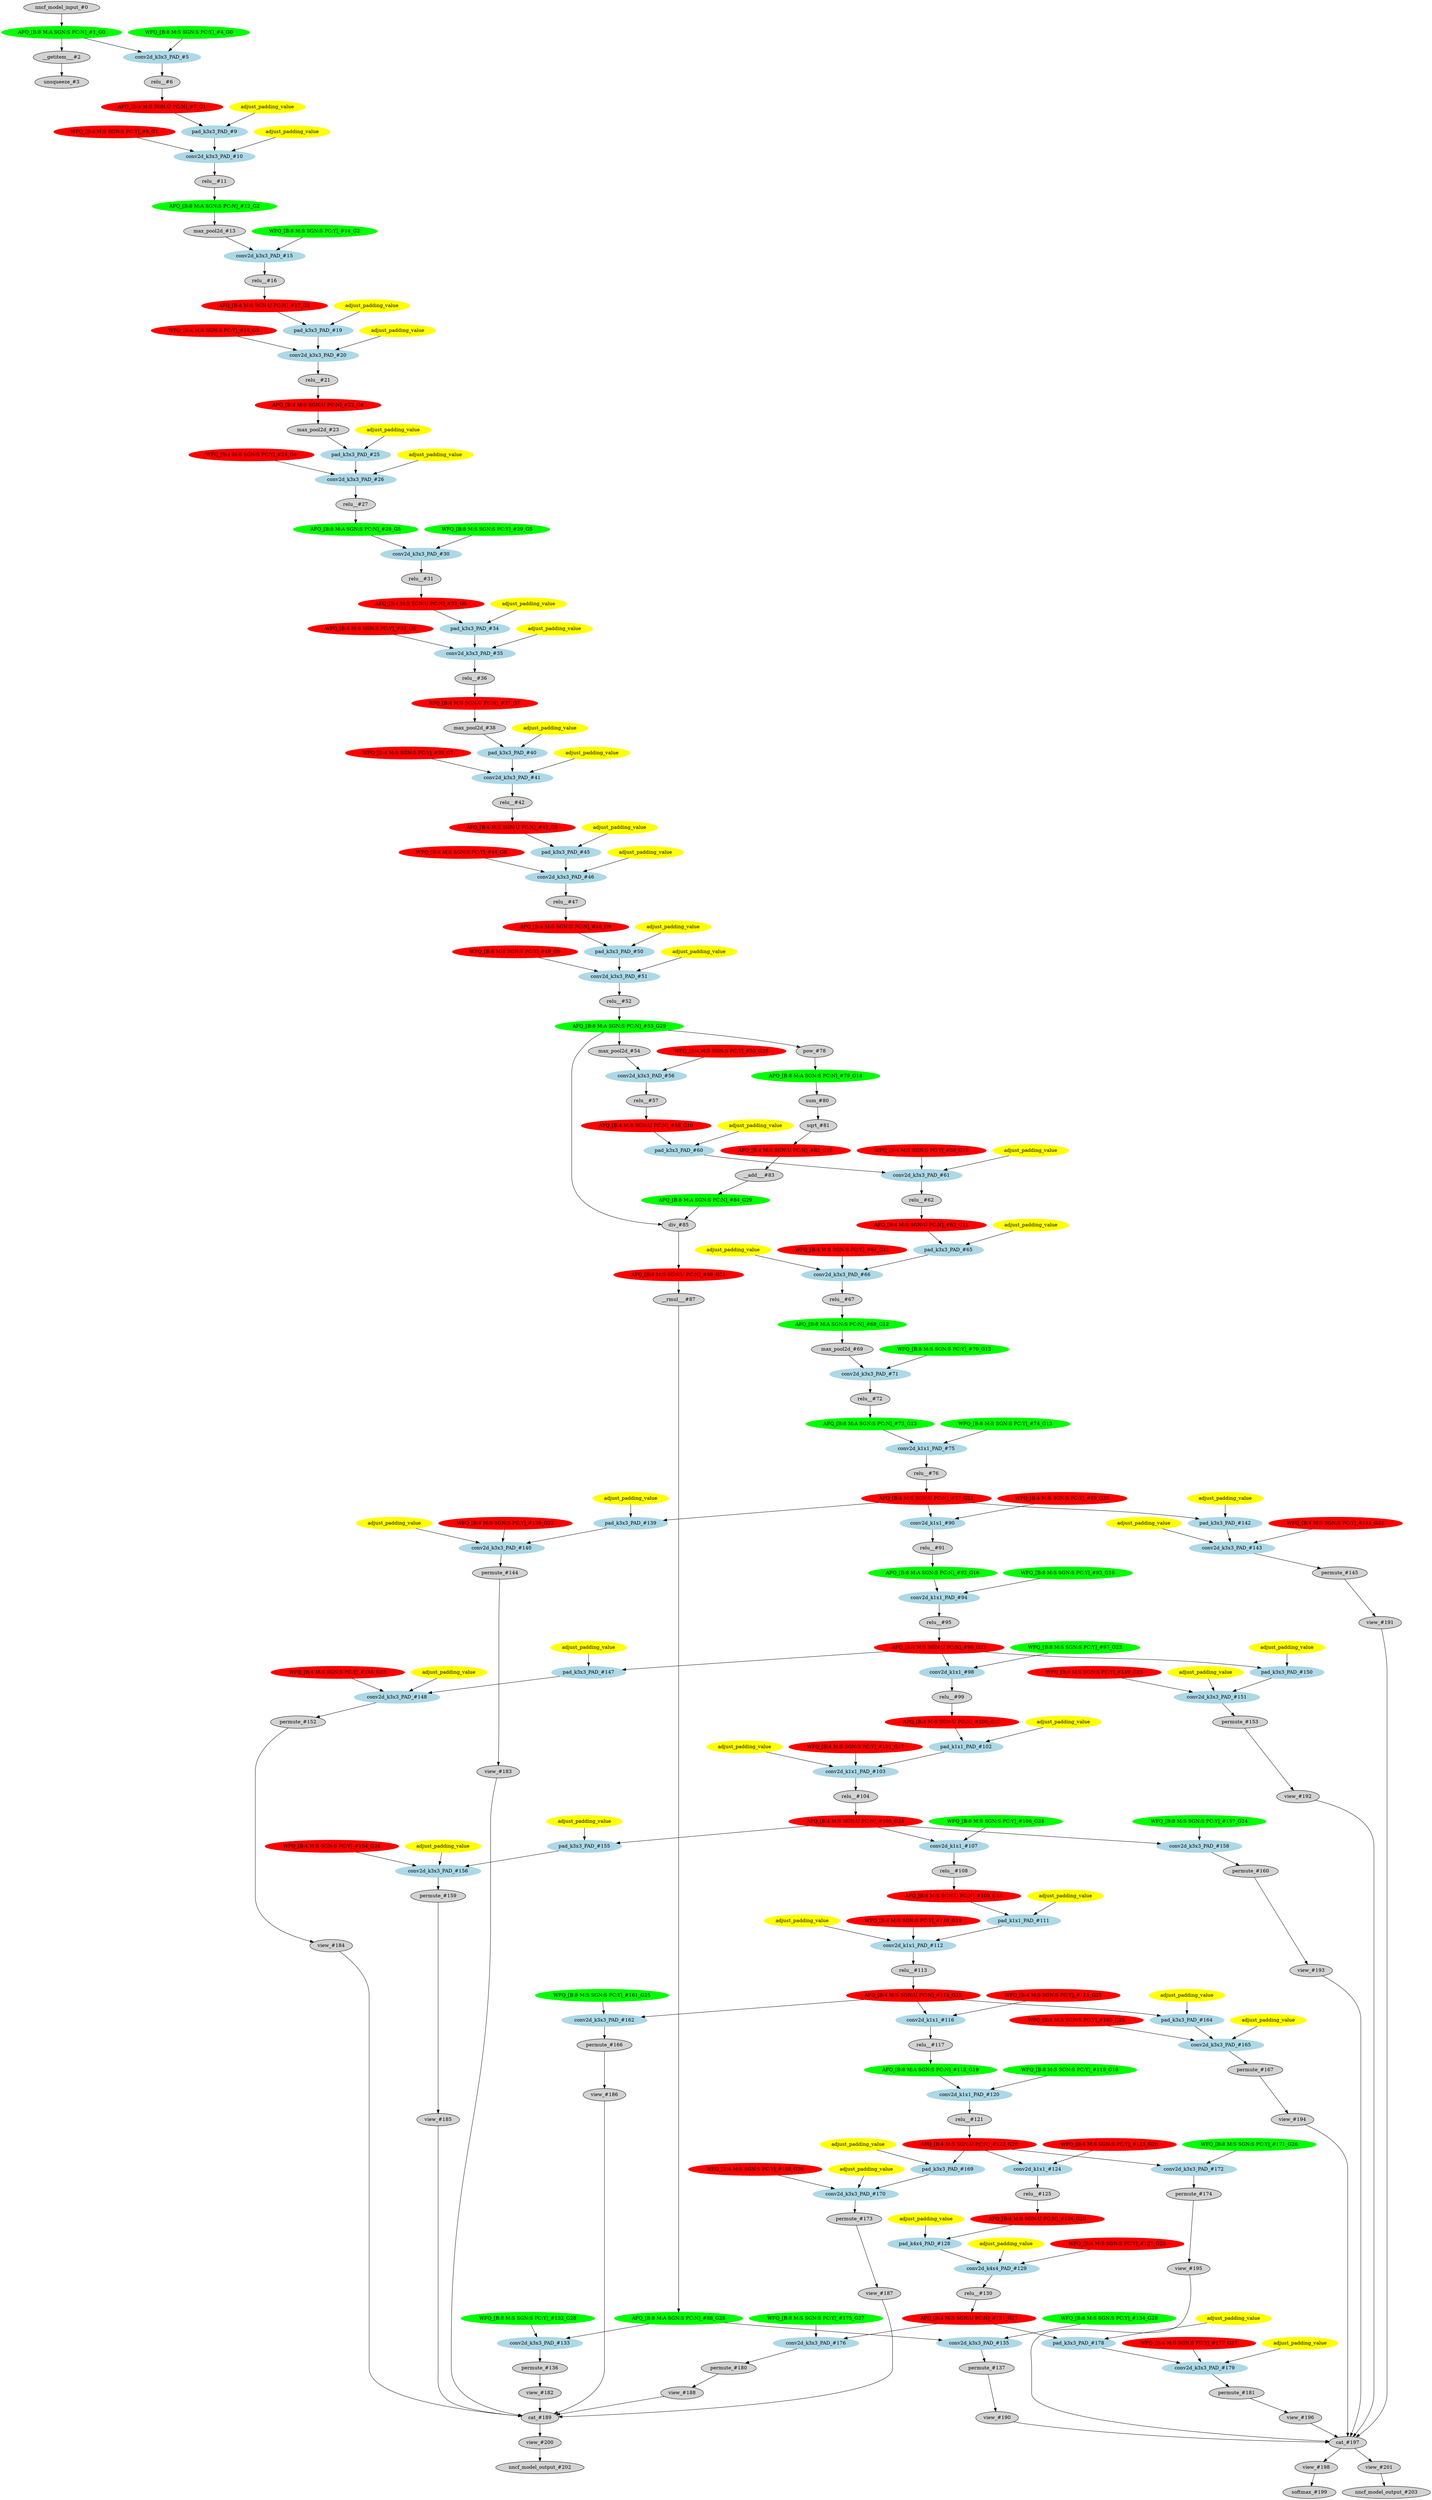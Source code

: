 strict digraph  {
"0 /nncf_model_input_0" [id=0, label="nncf_model_input_#0", style=filled, type=nncf_model_input];
"1 AsymmetricQuantizer/asymmetric_quantize_0" [color=green, id=1, label="AFQ_[B:8 M:A SGN:S PC:N]_#1_G0", style=filled, type=asymmetric_quantize];
"2 SSD_VGG/__getitem___0" [id=2, label="__getitem___#2", style=filled, type=__getitem__];
"3 SSD_VGG/unsqueeze_0" [id=3, label="unsqueeze_#3", style=filled, type=unsqueeze];
"4 SSD_VGG/MultiOutputSequential[basenet]/NNCFConv2d[0]/ModuleDict[pre_ops]/UpdateWeight[0]/SymmetricQuantizer[op]/symmetric_quantize_0" [color=green, id=4, label="WFQ_[B:8 M:S SGN:S PC:Y]_#4_G0", style=filled, type=symmetric_quantize];
"5 SSD_VGG/MultiOutputSequential[basenet]/NNCFConv2d[0]/conv2d_0" [color=lightblue, id=5, label="conv2d_k3x3_PAD_#5", style=filled, type=conv2d];
"6 SSD_VGG/MultiOutputSequential[basenet]/ReLU[1]/relu__0" [id=6, label="relu__#6", style=filled, type=relu_];
"7 SSD_VGG/MultiOutputSequential[basenet]/ReLU[1]/SymmetricQuantizer/symmetric_quantize_0" [color=red, id=7, label="AFQ_[B:4 M:S SGN:U PC:N]_#7_G1", style=filled, type=symmetric_quantize];
"8 SSD_VGG/MultiOutputSequential[basenet]/NNCFConv2d[2]/ModuleDict[pre_ops]/UpdateWeight[1]/SymmetricQuantizer[op]/symmetric_quantize_0" [color=red, id=8, label="WFQ_[B:4 M:S SGN:S PC:Y]_#8_G1", style=filled, type=symmetric_quantize];
"9 SSD_VGG/MultiOutputSequential[basenet]/NNCFConv2d[2]/pad_0" [color=lightblue, id=9, label="pad_k3x3_PAD_#9", style=filled, type=pad];
"10 SSD_VGG/MultiOutputSequential[basenet]/NNCFConv2d[2]/conv2d_0" [color=lightblue, id=10, label="conv2d_k3x3_PAD_#10", style=filled, type=conv2d];
"11 SSD_VGG/MultiOutputSequential[basenet]/ReLU[3]/relu__0" [id=11, label="relu__#11", style=filled, type=relu_];
"12 SSD_VGG/MultiOutputSequential[basenet]/ReLU[3]/AsymmetricQuantizer/asymmetric_quantize_0" [color=green, id=12, label="AFQ_[B:8 M:A SGN:S PC:N]_#12_G2", style=filled, type=asymmetric_quantize];
"13 SSD_VGG/MultiOutputSequential[basenet]/MaxPool2d[4]/max_pool2d_0" [id=13, label="max_pool2d_#13", style=filled, type=max_pool2d];
"14 SSD_VGG/MultiOutputSequential[basenet]/NNCFConv2d[5]/ModuleDict[pre_ops]/UpdateWeight[0]/SymmetricQuantizer[op]/symmetric_quantize_0" [color=green, id=14, label="WFQ_[B:8 M:S SGN:S PC:Y]_#14_G2", style=filled, type=symmetric_quantize];
"15 SSD_VGG/MultiOutputSequential[basenet]/NNCFConv2d[5]/conv2d_0" [color=lightblue, id=15, label="conv2d_k3x3_PAD_#15", style=filled, type=conv2d];
"16 SSD_VGG/MultiOutputSequential[basenet]/ReLU[6]/relu__0" [id=16, label="relu__#16", style=filled, type=relu_];
"17 SSD_VGG/MultiOutputSequential[basenet]/ReLU[6]/SymmetricQuantizer/symmetric_quantize_0" [color=red, id=17, label="AFQ_[B:4 M:S SGN:U PC:N]_#17_G3", style=filled, type=symmetric_quantize];
"18 SSD_VGG/MultiOutputSequential[basenet]/NNCFConv2d[7]/ModuleDict[pre_ops]/UpdateWeight[1]/SymmetricQuantizer[op]/symmetric_quantize_0" [color=red, id=18, label="WFQ_[B:4 M:S SGN:S PC:Y]_#18_G3", style=filled, type=symmetric_quantize];
"19 SSD_VGG/MultiOutputSequential[basenet]/NNCFConv2d[7]/pad_0" [color=lightblue, id=19, label="pad_k3x3_PAD_#19", style=filled, type=pad];
"20 SSD_VGG/MultiOutputSequential[basenet]/NNCFConv2d[7]/conv2d_0" [color=lightblue, id=20, label="conv2d_k3x3_PAD_#20", style=filled, type=conv2d];
"21 SSD_VGG/MultiOutputSequential[basenet]/ReLU[8]/relu__0" [id=21, label="relu__#21", style=filled, type=relu_];
"22 SSD_VGG/MultiOutputSequential[basenet]/ReLU[8]/SymmetricQuantizer/symmetric_quantize_0" [color=red, id=22, label="AFQ_[B:4 M:S SGN:U PC:N]_#22_G4", style=filled, type=symmetric_quantize];
"23 SSD_VGG/MultiOutputSequential[basenet]/MaxPool2d[9]/max_pool2d_0" [id=23, label="max_pool2d_#23", style=filled, type=max_pool2d];
"24 SSD_VGG/MultiOutputSequential[basenet]/NNCFConv2d[10]/ModuleDict[pre_ops]/UpdateWeight[1]/SymmetricQuantizer[op]/symmetric_quantize_0" [color=red, id=24, label="WFQ_[B:4 M:S SGN:S PC:Y]_#24_G4", style=filled, type=symmetric_quantize];
"25 SSD_VGG/MultiOutputSequential[basenet]/NNCFConv2d[10]/pad_0" [color=lightblue, id=25, label="pad_k3x3_PAD_#25", style=filled, type=pad];
"26 SSD_VGG/MultiOutputSequential[basenet]/NNCFConv2d[10]/conv2d_0" [color=lightblue, id=26, label="conv2d_k3x3_PAD_#26", style=filled, type=conv2d];
"27 SSD_VGG/MultiOutputSequential[basenet]/ReLU[11]/relu__0" [id=27, label="relu__#27", style=filled, type=relu_];
"28 SSD_VGG/MultiOutputSequential[basenet]/ReLU[11]/AsymmetricQuantizer/asymmetric_quantize_0" [color=green, id=28, label="AFQ_[B:8 M:A SGN:S PC:N]_#28_G5", style=filled, type=asymmetric_quantize];
"29 SSD_VGG/MultiOutputSequential[basenet]/NNCFConv2d[12]/ModuleDict[pre_ops]/UpdateWeight[0]/SymmetricQuantizer[op]/symmetric_quantize_0" [color=green, id=29, label="WFQ_[B:8 M:S SGN:S PC:Y]_#29_G5", style=filled, type=symmetric_quantize];
"30 SSD_VGG/MultiOutputSequential[basenet]/NNCFConv2d[12]/conv2d_0" [color=lightblue, id=30, label="conv2d_k3x3_PAD_#30", style=filled, type=conv2d];
"31 SSD_VGG/MultiOutputSequential[basenet]/ReLU[13]/relu__0" [id=31, label="relu__#31", style=filled, type=relu_];
"32 SSD_VGG/MultiOutputSequential[basenet]/ReLU[13]/SymmetricQuantizer/symmetric_quantize_0" [color=red, id=32, label="AFQ_[B:4 M:S SGN:U PC:N]_#32_G6", style=filled, type=symmetric_quantize];
"33 SSD_VGG/MultiOutputSequential[basenet]/NNCFConv2d[14]/ModuleDict[pre_ops]/UpdateWeight[1]/SymmetricQuantizer[op]/symmetric_quantize_0" [color=red, id=33, label="WFQ_[B:4 M:S SGN:S PC:Y]_#33_G6", style=filled, type=symmetric_quantize];
"34 SSD_VGG/MultiOutputSequential[basenet]/NNCFConv2d[14]/pad_0" [color=lightblue, id=34, label="pad_k3x3_PAD_#34", style=filled, type=pad];
"35 SSD_VGG/MultiOutputSequential[basenet]/NNCFConv2d[14]/conv2d_0" [color=lightblue, id=35, label="conv2d_k3x3_PAD_#35", style=filled, type=conv2d];
"36 SSD_VGG/MultiOutputSequential[basenet]/ReLU[15]/relu__0" [id=36, label="relu__#36", style=filled, type=relu_];
"37 SSD_VGG/MultiOutputSequential[basenet]/ReLU[15]/SymmetricQuantizer/symmetric_quantize_0" [color=red, id=37, label="AFQ_[B:4 M:S SGN:U PC:N]_#37_G7", style=filled, type=symmetric_quantize];
"38 SSD_VGG/MultiOutputSequential[basenet]/MaxPool2d[16]/max_pool2d_0" [id=38, label="max_pool2d_#38", style=filled, type=max_pool2d];
"39 SSD_VGG/MultiOutputSequential[basenet]/NNCFConv2d[17]/ModuleDict[pre_ops]/UpdateWeight[1]/SymmetricQuantizer[op]/symmetric_quantize_0" [color=red, id=39, label="WFQ_[B:4 M:S SGN:S PC:Y]_#39_G7", style=filled, type=symmetric_quantize];
"40 SSD_VGG/MultiOutputSequential[basenet]/NNCFConv2d[17]/pad_0" [color=lightblue, id=40, label="pad_k3x3_PAD_#40", style=filled, type=pad];
"41 SSD_VGG/MultiOutputSequential[basenet]/NNCFConv2d[17]/conv2d_0" [color=lightblue, id=41, label="conv2d_k3x3_PAD_#41", style=filled, type=conv2d];
"42 SSD_VGG/MultiOutputSequential[basenet]/ReLU[18]/relu__0" [id=42, label="relu__#42", style=filled, type=relu_];
"43 SSD_VGG/MultiOutputSequential[basenet]/ReLU[18]/SymmetricQuantizer/symmetric_quantize_0" [color=red, id=43, label="AFQ_[B:4 M:S SGN:U PC:N]_#43_G8", style=filled, type=symmetric_quantize];
"44 SSD_VGG/MultiOutputSequential[basenet]/NNCFConv2d[19]/ModuleDict[pre_ops]/UpdateWeight[1]/SymmetricQuantizer[op]/symmetric_quantize_0" [color=red, id=44, label="WFQ_[B:4 M:S SGN:S PC:Y]_#44_G8", style=filled, type=symmetric_quantize];
"45 SSD_VGG/MultiOutputSequential[basenet]/NNCFConv2d[19]/pad_0" [color=lightblue, id=45, label="pad_k3x3_PAD_#45", style=filled, type=pad];
"46 SSD_VGG/MultiOutputSequential[basenet]/NNCFConv2d[19]/conv2d_0" [color=lightblue, id=46, label="conv2d_k3x3_PAD_#46", style=filled, type=conv2d];
"47 SSD_VGG/MultiOutputSequential[basenet]/ReLU[20]/relu__0" [id=47, label="relu__#47", style=filled, type=relu_];
"48 SSD_VGG/MultiOutputSequential[basenet]/ReLU[20]/SymmetricQuantizer/symmetric_quantize_0" [color=red, id=48, label="AFQ_[B:4 M:S SGN:U PC:N]_#48_G9", style=filled, type=symmetric_quantize];
"49 SSD_VGG/MultiOutputSequential[basenet]/NNCFConv2d[21]/ModuleDict[pre_ops]/UpdateWeight[1]/SymmetricQuantizer[op]/symmetric_quantize_0" [color=red, id=49, label="WFQ_[B:4 M:S SGN:S PC:Y]_#49_G9", style=filled, type=symmetric_quantize];
"50 SSD_VGG/MultiOutputSequential[basenet]/NNCFConv2d[21]/pad_0" [color=lightblue, id=50, label="pad_k3x3_PAD_#50", style=filled, type=pad];
"51 SSD_VGG/MultiOutputSequential[basenet]/NNCFConv2d[21]/conv2d_0" [color=lightblue, id=51, label="conv2d_k3x3_PAD_#51", style=filled, type=conv2d];
"52 SSD_VGG/MultiOutputSequential[basenet]/ReLU[22]/relu__0" [id=52, label="relu__#52", style=filled, type=relu_];
"53 SSD_VGG/MultiOutputSequential[basenet]/ReLU[22]/AsymmetricQuantizer/asymmetric_quantize_0" [color=green, id=53, label="AFQ_[B:8 M:A SGN:S PC:N]_#53_G29", style=filled, type=asymmetric_quantize];
"54 SSD_VGG/MultiOutputSequential[basenet]/MaxPool2d[23]/max_pool2d_0" [id=54, label="max_pool2d_#54", style=filled, type=max_pool2d];
"55 SSD_VGG/MultiOutputSequential[basenet]/NNCFConv2d[24]/ModuleDict[pre_ops]/UpdateWeight[0]/SymmetricQuantizer[op]/symmetric_quantize_0" [color=red, id=55, label="WFQ_[B:4 M:S SGN:S PC:Y]_#55_G29", style=filled, type=symmetric_quantize];
"56 SSD_VGG/MultiOutputSequential[basenet]/NNCFConv2d[24]/conv2d_0" [color=lightblue, id=56, label="conv2d_k3x3_PAD_#56", style=filled, type=conv2d];
"57 SSD_VGG/MultiOutputSequential[basenet]/ReLU[25]/relu__0" [id=57, label="relu__#57", style=filled, type=relu_];
"58 SSD_VGG/MultiOutputSequential[basenet]/ReLU[25]/SymmetricQuantizer/symmetric_quantize_0" [color=red, id=58, label="AFQ_[B:4 M:S SGN:U PC:N]_#58_G10", style=filled, type=symmetric_quantize];
"59 SSD_VGG/MultiOutputSequential[basenet]/NNCFConv2d[26]/ModuleDict[pre_ops]/UpdateWeight[1]/SymmetricQuantizer[op]/symmetric_quantize_0" [color=red, id=59, label="WFQ_[B:4 M:S SGN:S PC:Y]_#59_G10", style=filled, type=symmetric_quantize];
"60 SSD_VGG/MultiOutputSequential[basenet]/NNCFConv2d[26]/pad_0" [color=lightblue, id=60, label="pad_k3x3_PAD_#60", style=filled, type=pad];
"61 SSD_VGG/MultiOutputSequential[basenet]/NNCFConv2d[26]/conv2d_0" [color=lightblue, id=61, label="conv2d_k3x3_PAD_#61", style=filled, type=conv2d];
"62 SSD_VGG/MultiOutputSequential[basenet]/ReLU[27]/relu__0" [id=62, label="relu__#62", style=filled, type=relu_];
"63 SSD_VGG/MultiOutputSequential[basenet]/ReLU[27]/SymmetricQuantizer/symmetric_quantize_0" [color=red, id=63, label="AFQ_[B:4 M:S SGN:U PC:N]_#63_G11", style=filled, type=symmetric_quantize];
"64 SSD_VGG/MultiOutputSequential[basenet]/NNCFConv2d[28]/ModuleDict[pre_ops]/UpdateWeight[1]/SymmetricQuantizer[op]/symmetric_quantize_0" [color=red, id=64, label="WFQ_[B:4 M:S SGN:S PC:Y]_#64_G11", style=filled, type=symmetric_quantize];
"65 SSD_VGG/MultiOutputSequential[basenet]/NNCFConv2d[28]/pad_0" [color=lightblue, id=65, label="pad_k3x3_PAD_#65", style=filled, type=pad];
"66 SSD_VGG/MultiOutputSequential[basenet]/NNCFConv2d[28]/conv2d_0" [color=lightblue, id=66, label="conv2d_k3x3_PAD_#66", style=filled, type=conv2d];
"67 SSD_VGG/MultiOutputSequential[basenet]/ReLU[29]/relu__0" [id=67, label="relu__#67", style=filled, type=relu_];
"68 SSD_VGG/MultiOutputSequential[basenet]/ReLU[29]/AsymmetricQuantizer/asymmetric_quantize_0" [color=green, id=68, label="AFQ_[B:8 M:A SGN:S PC:N]_#68_G12", style=filled, type=asymmetric_quantize];
"69 SSD_VGG/MultiOutputSequential[basenet]/MaxPool2d[30]/max_pool2d_0" [id=69, label="max_pool2d_#69", style=filled, type=max_pool2d];
"70 SSD_VGG/MultiOutputSequential[basenet]/NNCFConv2d[31]/ModuleDict[pre_ops]/UpdateWeight[0]/SymmetricQuantizer[op]/symmetric_quantize_0" [color=green, id=70, label="WFQ_[B:8 M:S SGN:S PC:Y]_#70_G12", style=filled, type=symmetric_quantize];
"71 SSD_VGG/MultiOutputSequential[basenet]/NNCFConv2d[31]/conv2d_0" [color=lightblue, id=71, label="conv2d_k3x3_PAD_#71", style=filled, type=conv2d];
"72 SSD_VGG/MultiOutputSequential[basenet]/ReLU[32]/relu__0" [id=72, label="relu__#72", style=filled, type=relu_];
"73 SSD_VGG/MultiOutputSequential[basenet]/ReLU[32]/AsymmetricQuantizer/asymmetric_quantize_0" [color=green, id=73, label="AFQ_[B:8 M:A SGN:S PC:N]_#73_G13", style=filled, type=asymmetric_quantize];
"74 SSD_VGG/MultiOutputSequential[basenet]/NNCFConv2d[33]/ModuleDict[pre_ops]/UpdateWeight[0]/SymmetricQuantizer[op]/symmetric_quantize_0" [color=green, id=74, label="WFQ_[B:8 M:S SGN:S PC:Y]_#74_G13", style=filled, type=symmetric_quantize];
"75 SSD_VGG/MultiOutputSequential[basenet]/NNCFConv2d[33]/conv2d_0" [color=lightblue, id=75, label="conv2d_k1x1_PAD_#75", style=filled, type=conv2d];
"76 SSD_VGG/MultiOutputSequential[basenet]/ReLU[34]/relu__0" [id=76, label="relu__#76", style=filled, type=relu_];
"77 SSD_VGG/MultiOutputSequential[basenet]/ReLU[34]/SymmetricQuantizer/symmetric_quantize_0" [color=red, id=77, label="AFQ_[B:4 M:S SGN:U PC:N]_#77_G22", style=filled, type=symmetric_quantize];
"78 SSD_VGG/NNCFUserL2Norm[L2Norm]/pow_0" [id=78, label="pow_#78", style=filled, type=pow];
"79 SSD_VGG/NNCFUserL2Norm[L2Norm]/AsymmetricQuantizer/asymmetric_quantize_0" [color=green, id=79, label="AFQ_[B:8 M:A SGN:S PC:N]_#79_G14", style=filled, type=asymmetric_quantize];
"80 SSD_VGG/NNCFUserL2Norm[L2Norm]/sum_0" [id=80, label="sum_#80", style=filled, type=sum];
"81 SSD_VGG/NNCFUserL2Norm[L2Norm]/sqrt_0" [id=81, label="sqrt_#81", style=filled, type=sqrt];
"82 SSD_VGG/NNCFUserL2Norm[L2Norm]/SymmetricQuantizer/symmetric_quantize_0" [color=red, id=82, label="AFQ_[B:4 M:S SGN:U PC:N]_#82_G15", style=filled, type=symmetric_quantize];
"83 SSD_VGG/NNCFUserL2Norm[L2Norm]/__add___0" [id=83, label="__add___#83", style=filled, type=__add__];
"84 SSD_VGG/NNCFUserL2Norm[L2Norm]/AsymmetricQuantizer/asymmetric_quantize_1" [color=green, id=84, label="AFQ_[B:8 M:A SGN:S PC:N]_#84_G29", style=filled, type=asymmetric_quantize];
"85 SSD_VGG/NNCFUserL2Norm[L2Norm]/div_0" [id=85, label="div_#85", style=filled, type=div];
"86 SSD_VGG/NNCFUserL2Norm[L2Norm]/SymmetricQuantizer/symmetric_quantize_1" [color=red, id=86, label="AFQ_[B:4 M:S SGN:U PC:N]_#86_G21", style=filled, type=symmetric_quantize];
"87 SSD_VGG/NNCFUserL2Norm[L2Norm]/__rmul___0" [id=87, label="__rmul___#87", style=filled, type=__rmul__];
"88 SSD_VGG/NNCFUserL2Norm[L2Norm]/AsymmetricQuantizer/asymmetric_quantize_2" [color=green, id=88, label="AFQ_[B:8 M:A SGN:S PC:N]_#88_G28", style=filled, type=asymmetric_quantize];
"89 SSD_VGG/MultiOutputSequential[extras]/NNCFConv2d[0]/ModuleDict[pre_ops]/UpdateWeight[0]/SymmetricQuantizer[op]/symmetric_quantize_0" [color=red, id=89, label="WFQ_[B:4 M:S SGN:S PC:Y]_#89_G22", style=filled, type=symmetric_quantize];
"90 SSD_VGG/MultiOutputSequential[extras]/NNCFConv2d[0]/conv2d_0" [color=lightblue, id=90, label="conv2d_k1x1_#90", style=filled, type=conv2d];
"91 SSD_VGG/MultiOutputSequential[extras]/ReLU[1]/relu__0" [id=91, label="relu__#91", style=filled, type=relu_];
"92 SSD_VGG/MultiOutputSequential[extras]/ReLU[1]/AsymmetricQuantizer/asymmetric_quantize_0" [color=green, id=92, label="AFQ_[B:8 M:A SGN:S PC:N]_#92_G16", style=filled, type=asymmetric_quantize];
"93 SSD_VGG/MultiOutputSequential[extras]/NNCFConv2d[2]/ModuleDict[pre_ops]/UpdateWeight[0]/SymmetricQuantizer[op]/symmetric_quantize_0" [color=green, id=93, label="WFQ_[B:8 M:S SGN:S PC:Y]_#93_G16", style=filled, type=symmetric_quantize];
"94 SSD_VGG/MultiOutputSequential[extras]/NNCFConv2d[2]/conv2d_0" [color=lightblue, id=94, label="conv2d_k1x1_PAD_#94", style=filled, type=conv2d];
"95 SSD_VGG/MultiOutputSequential[extras]/ReLU[3]/relu__0" [id=95, label="relu__#95", style=filled, type=relu_];
"96 SSD_VGG/MultiOutputSequential[extras]/ReLU[3]/SymmetricQuantizer/symmetric_quantize_0" [color=red, id=96, label="AFQ_[B:4 M:S SGN:U PC:N]_#96_G23", style=filled, type=symmetric_quantize];
"97 SSD_VGG/MultiOutputSequential[extras]/NNCFConv2d[4]/ModuleDict[pre_ops]/UpdateWeight[0]/SymmetricQuantizer[op]/symmetric_quantize_0" [color=green, id=97, label="WFQ_[B:8 M:S SGN:S PC:Y]_#97_G23", style=filled, type=symmetric_quantize];
"98 SSD_VGG/MultiOutputSequential[extras]/NNCFConv2d[4]/conv2d_0" [color=lightblue, id=98, label="conv2d_k1x1_#98", style=filled, type=conv2d];
"99 SSD_VGG/MultiOutputSequential[extras]/ReLU[5]/relu__0" [id=99, label="relu__#99", style=filled, type=relu_];
"100 SSD_VGG/MultiOutputSequential[extras]/ReLU[5]/SymmetricQuantizer/symmetric_quantize_0" [color=red, id=100, label="AFQ_[B:4 M:S SGN:U PC:N]_#100_G17", style=filled, type=symmetric_quantize];
"101 SSD_VGG/MultiOutputSequential[extras]/NNCFConv2d[6]/ModuleDict[pre_ops]/UpdateWeight[1]/SymmetricQuantizer[op]/symmetric_quantize_0" [color=red, id=101, label="WFQ_[B:4 M:S SGN:S PC:Y]_#101_G17", style=filled, type=symmetric_quantize];
"102 SSD_VGG/MultiOutputSequential[extras]/NNCFConv2d[6]/pad_0" [color=lightblue, id=102, label="pad_k1x1_PAD_#102", style=filled, type=pad];
"103 SSD_VGG/MultiOutputSequential[extras]/NNCFConv2d[6]/conv2d_0" [color=lightblue, id=103, label="conv2d_k1x1_PAD_#103", style=filled, type=conv2d];
"104 SSD_VGG/MultiOutputSequential[extras]/ReLU[7]/relu__0" [id=104, label="relu__#104", style=filled, type=relu_];
"105 SSD_VGG/MultiOutputSequential[extras]/ReLU[7]/SymmetricQuantizer/symmetric_quantize_0" [color=red, id=105, label="AFQ_[B:4 M:S SGN:U PC:N]_#105_G24", style=filled, type=symmetric_quantize];
"106 SSD_VGG/MultiOutputSequential[extras]/NNCFConv2d[8]/ModuleDict[pre_ops]/UpdateWeight[0]/SymmetricQuantizer[op]/symmetric_quantize_0" [color=green, id=106, label="WFQ_[B:8 M:S SGN:S PC:Y]_#106_G24", style=filled, type=symmetric_quantize];
"107 SSD_VGG/MultiOutputSequential[extras]/NNCFConv2d[8]/conv2d_0" [color=lightblue, id=107, label="conv2d_k1x1_#107", style=filled, type=conv2d];
"108 SSD_VGG/MultiOutputSequential[extras]/ReLU[9]/relu__0" [id=108, label="relu__#108", style=filled, type=relu_];
"109 SSD_VGG/MultiOutputSequential[extras]/ReLU[9]/SymmetricQuantizer/symmetric_quantize_0" [color=red, id=109, label="AFQ_[B:4 M:S SGN:U PC:N]_#109_G18", style=filled, type=symmetric_quantize];
"110 SSD_VGG/MultiOutputSequential[extras]/NNCFConv2d[10]/ModuleDict[pre_ops]/UpdateWeight[1]/SymmetricQuantizer[op]/symmetric_quantize_0" [color=red, id=110, label="WFQ_[B:4 M:S SGN:S PC:Y]_#110_G18", style=filled, type=symmetric_quantize];
"111 SSD_VGG/MultiOutputSequential[extras]/NNCFConv2d[10]/pad_0" [color=lightblue, id=111, label="pad_k1x1_PAD_#111", style=filled, type=pad];
"112 SSD_VGG/MultiOutputSequential[extras]/NNCFConv2d[10]/conv2d_0" [color=lightblue, id=112, label="conv2d_k1x1_PAD_#112", style=filled, type=conv2d];
"113 SSD_VGG/MultiOutputSequential[extras]/ReLU[11]/relu__0" [id=113, label="relu__#113", style=filled, type=relu_];
"114 SSD_VGG/MultiOutputSequential[extras]/ReLU[11]/SymmetricQuantizer/symmetric_quantize_0" [color=red, id=114, label="AFQ_[B:4 M:S SGN:U PC:N]_#114_G25", style=filled, type=symmetric_quantize];
"115 SSD_VGG/MultiOutputSequential[extras]/NNCFConv2d[12]/ModuleDict[pre_ops]/UpdateWeight[0]/SymmetricQuantizer[op]/symmetric_quantize_0" [color=red, id=115, label="WFQ_[B:4 M:S SGN:S PC:Y]_#115_G25", style=filled, type=symmetric_quantize];
"116 SSD_VGG/MultiOutputSequential[extras]/NNCFConv2d[12]/conv2d_0" [color=lightblue, id=116, label="conv2d_k1x1_#116", style=filled, type=conv2d];
"117 SSD_VGG/MultiOutputSequential[extras]/ReLU[13]/relu__0" [id=117, label="relu__#117", style=filled, type=relu_];
"118 SSD_VGG/MultiOutputSequential[extras]/ReLU[13]/AsymmetricQuantizer/asymmetric_quantize_0" [color=green, id=118, label="AFQ_[B:8 M:A SGN:S PC:N]_#118_G19", style=filled, type=asymmetric_quantize];
"119 SSD_VGG/MultiOutputSequential[extras]/NNCFConv2d[14]/ModuleDict[pre_ops]/UpdateWeight[0]/SymmetricQuantizer[op]/symmetric_quantize_0" [color=green, id=119, label="WFQ_[B:8 M:S SGN:S PC:Y]_#119_G19", style=filled, type=symmetric_quantize];
"120 SSD_VGG/MultiOutputSequential[extras]/NNCFConv2d[14]/conv2d_0" [color=lightblue, id=120, label="conv2d_k1x1_PAD_#120", style=filled, type=conv2d];
"121 SSD_VGG/MultiOutputSequential[extras]/ReLU[15]/relu__0" [id=121, label="relu__#121", style=filled, type=relu_];
"122 SSD_VGG/MultiOutputSequential[extras]/ReLU[15]/SymmetricQuantizer/symmetric_quantize_0" [color=red, id=122, label="AFQ_[B:4 M:S SGN:U PC:N]_#122_G26", style=filled, type=symmetric_quantize];
"123 SSD_VGG/MultiOutputSequential[extras]/NNCFConv2d[16]/ModuleDict[pre_ops]/UpdateWeight[0]/SymmetricQuantizer[op]/symmetric_quantize_0" [color=red, id=123, label="WFQ_[B:4 M:S SGN:S PC:Y]_#123_G26", style=filled, type=symmetric_quantize];
"124 SSD_VGG/MultiOutputSequential[extras]/NNCFConv2d[16]/conv2d_0" [color=lightblue, id=124, label="conv2d_k1x1_#124", style=filled, type=conv2d];
"125 SSD_VGG/MultiOutputSequential[extras]/ReLU[17]/relu__0" [id=125, label="relu__#125", style=filled, type=relu_];
"126 SSD_VGG/MultiOutputSequential[extras]/ReLU[17]/SymmetricQuantizer/symmetric_quantize_0" [color=red, id=126, label="AFQ_[B:4 M:S SGN:U PC:N]_#126_G20", style=filled, type=symmetric_quantize];
"127 SSD_VGG/MultiOutputSequential[extras]/NNCFConv2d[18]/ModuleDict[pre_ops]/UpdateWeight[1]/SymmetricQuantizer[op]/symmetric_quantize_0" [color=red, id=127, label="WFQ_[B:4 M:S SGN:S PC:Y]_#127_G20", style=filled, type=symmetric_quantize];
"128 SSD_VGG/MultiOutputSequential[extras]/NNCFConv2d[18]/pad_0" [color=lightblue, id=128, label="pad_k4x4_PAD_#128", style=filled, type=pad];
"129 SSD_VGG/MultiOutputSequential[extras]/NNCFConv2d[18]/conv2d_0" [color=lightblue, id=129, label="conv2d_k4x4_PAD_#129", style=filled, type=conv2d];
"130 SSD_VGG/MultiOutputSequential[extras]/ReLU[19]/relu__0" [id=130, label="relu__#130", style=filled, type=relu_];
"131 SSD_VGG/MultiOutputSequential[extras]/ReLU[19]/SymmetricQuantizer/symmetric_quantize_0" [color=red, id=131, label="AFQ_[B:4 M:S SGN:U PC:N]_#131_G27", style=filled, type=symmetric_quantize];
"132 SSD_VGG/SSDDetectionOutput[detection_head]/ModuleList[heads]/SSDHead[0]/NNCFConv2d[loc]/ModuleDict[pre_ops]/UpdateWeight[0]/SymmetricQuantizer[op]/symmetric_quantize_0" [color=green, id=132, label="WFQ_[B:8 M:S SGN:S PC:Y]_#132_G28", style=filled, type=symmetric_quantize];
"133 SSD_VGG/SSDDetectionOutput[detection_head]/ModuleList[heads]/SSDHead[0]/NNCFConv2d[loc]/conv2d_0" [color=lightblue, id=133, label="conv2d_k3x3_PAD_#133", style=filled, type=conv2d];
"134 SSD_VGG/SSDDetectionOutput[detection_head]/ModuleList[heads]/SSDHead[0]/NNCFConv2d[conf]/ModuleDict[pre_ops]/UpdateWeight[0]/SymmetricQuantizer[op]/symmetric_quantize_0" [color=green, id=134, label="WFQ_[B:8 M:S SGN:S PC:Y]_#134_G28", style=filled, type=symmetric_quantize];
"135 SSD_VGG/SSDDetectionOutput[detection_head]/ModuleList[heads]/SSDHead[0]/NNCFConv2d[conf]/conv2d_0" [color=lightblue, id=135, label="conv2d_k3x3_PAD_#135", style=filled, type=conv2d];
"136 SSD_VGG/SSDDetectionOutput[detection_head]/ModuleList[heads]/SSDHead[0]/permute_0" [id=136, label="permute_#136", style=filled, type=permute];
"137 SSD_VGG/SSDDetectionOutput[detection_head]/ModuleList[heads]/SSDHead[0]/permute_1" [id=137, label="permute_#137", style=filled, type=permute];
"138 SSD_VGG/SSDDetectionOutput[detection_head]/ModuleList[heads]/SSDHead[1]/NNCFConv2d[loc]/ModuleDict[pre_ops]/UpdateWeight[1]/SymmetricQuantizer[op]/symmetric_quantize_0" [color=red, id=138, label="WFQ_[B:4 M:S SGN:S PC:Y]_#138_G22", style=filled, type=symmetric_quantize];
"139 SSD_VGG/SSDDetectionOutput[detection_head]/ModuleList[heads]/SSDHead[1]/NNCFConv2d[loc]/pad_0" [color=lightblue, id=139, label="pad_k3x3_PAD_#139", style=filled, type=pad];
"140 SSD_VGG/SSDDetectionOutput[detection_head]/ModuleList[heads]/SSDHead[1]/NNCFConv2d[loc]/conv2d_0" [color=lightblue, id=140, label="conv2d_k3x3_PAD_#140", style=filled, type=conv2d];
"141 SSD_VGG/SSDDetectionOutput[detection_head]/ModuleList[heads]/SSDHead[1]/NNCFConv2d[conf]/ModuleDict[pre_ops]/UpdateWeight[1]/SymmetricQuantizer[op]/symmetric_quantize_0" [color=red, id=141, label="WFQ_[B:4 M:S SGN:S PC:Y]_#141_G22", style=filled, type=symmetric_quantize];
"142 SSD_VGG/SSDDetectionOutput[detection_head]/ModuleList[heads]/SSDHead[1]/NNCFConv2d[conf]/pad_0" [color=lightblue, id=142, label="pad_k3x3_PAD_#142", style=filled, type=pad];
"143 SSD_VGG/SSDDetectionOutput[detection_head]/ModuleList[heads]/SSDHead[1]/NNCFConv2d[conf]/conv2d_0" [color=lightblue, id=143, label="conv2d_k3x3_PAD_#143", style=filled, type=conv2d];
"144 SSD_VGG/SSDDetectionOutput[detection_head]/ModuleList[heads]/SSDHead[1]/permute_0" [id=144, label="permute_#144", style=filled, type=permute];
"145 SSD_VGG/SSDDetectionOutput[detection_head]/ModuleList[heads]/SSDHead[1]/permute_1" [id=145, label="permute_#145", style=filled, type=permute];
"146 SSD_VGG/SSDDetectionOutput[detection_head]/ModuleList[heads]/SSDHead[2]/NNCFConv2d[loc]/ModuleDict[pre_ops]/UpdateWeight[1]/SymmetricQuantizer[op]/symmetric_quantize_0" [color=red, id=146, label="WFQ_[B:4 M:S SGN:S PC:Y]_#146_G23", style=filled, type=symmetric_quantize];
"147 SSD_VGG/SSDDetectionOutput[detection_head]/ModuleList[heads]/SSDHead[2]/NNCFConv2d[loc]/pad_0" [color=lightblue, id=147, label="pad_k3x3_PAD_#147", style=filled, type=pad];
"148 SSD_VGG/SSDDetectionOutput[detection_head]/ModuleList[heads]/SSDHead[2]/NNCFConv2d[loc]/conv2d_0" [color=lightblue, id=148, label="conv2d_k3x3_PAD_#148", style=filled, type=conv2d];
"149 SSD_VGG/SSDDetectionOutput[detection_head]/ModuleList[heads]/SSDHead[2]/NNCFConv2d[conf]/ModuleDict[pre_ops]/UpdateWeight[1]/SymmetricQuantizer[op]/symmetric_quantize_0" [color=red, id=149, label="WFQ_[B:4 M:S SGN:S PC:Y]_#149_G23", style=filled, type=symmetric_quantize];
"150 SSD_VGG/SSDDetectionOutput[detection_head]/ModuleList[heads]/SSDHead[2]/NNCFConv2d[conf]/pad_0" [color=lightblue, id=150, label="pad_k3x3_PAD_#150", style=filled, type=pad];
"151 SSD_VGG/SSDDetectionOutput[detection_head]/ModuleList[heads]/SSDHead[2]/NNCFConv2d[conf]/conv2d_0" [color=lightblue, id=151, label="conv2d_k3x3_PAD_#151", style=filled, type=conv2d];
"152 SSD_VGG/SSDDetectionOutput[detection_head]/ModuleList[heads]/SSDHead[2]/permute_0" [id=152, label="permute_#152", style=filled, type=permute];
"153 SSD_VGG/SSDDetectionOutput[detection_head]/ModuleList[heads]/SSDHead[2]/permute_1" [id=153, label="permute_#153", style=filled, type=permute];
"154 SSD_VGG/SSDDetectionOutput[detection_head]/ModuleList[heads]/SSDHead[3]/NNCFConv2d[loc]/ModuleDict[pre_ops]/UpdateWeight[1]/SymmetricQuantizer[op]/symmetric_quantize_0" [color=red, id=154, label="WFQ_[B:4 M:S SGN:S PC:Y]_#154_G24", style=filled, type=symmetric_quantize];
"155 SSD_VGG/SSDDetectionOutput[detection_head]/ModuleList[heads]/SSDHead[3]/NNCFConv2d[loc]/pad_0" [color=lightblue, id=155, label="pad_k3x3_PAD_#155", style=filled, type=pad];
"156 SSD_VGG/SSDDetectionOutput[detection_head]/ModuleList[heads]/SSDHead[3]/NNCFConv2d[loc]/conv2d_0" [color=lightblue, id=156, label="conv2d_k3x3_PAD_#156", style=filled, type=conv2d];
"157 SSD_VGG/SSDDetectionOutput[detection_head]/ModuleList[heads]/SSDHead[3]/NNCFConv2d[conf]/ModuleDict[pre_ops]/UpdateWeight[0]/SymmetricQuantizer[op]/symmetric_quantize_0" [color=green, id=157, label="WFQ_[B:8 M:S SGN:S PC:Y]_#157_G24", style=filled, type=symmetric_quantize];
"158 SSD_VGG/SSDDetectionOutput[detection_head]/ModuleList[heads]/SSDHead[3]/NNCFConv2d[conf]/conv2d_0" [color=lightblue, id=158, label="conv2d_k3x3_PAD_#158", style=filled, type=conv2d];
"159 SSD_VGG/SSDDetectionOutput[detection_head]/ModuleList[heads]/SSDHead[3]/permute_0" [id=159, label="permute_#159", style=filled, type=permute];
"160 SSD_VGG/SSDDetectionOutput[detection_head]/ModuleList[heads]/SSDHead[3]/permute_1" [id=160, label="permute_#160", style=filled, type=permute];
"161 SSD_VGG/SSDDetectionOutput[detection_head]/ModuleList[heads]/SSDHead[4]/NNCFConv2d[loc]/ModuleDict[pre_ops]/UpdateWeight[0]/SymmetricQuantizer[op]/symmetric_quantize_0" [color=green, id=161, label="WFQ_[B:8 M:S SGN:S PC:Y]_#161_G25", style=filled, type=symmetric_quantize];
"162 SSD_VGG/SSDDetectionOutput[detection_head]/ModuleList[heads]/SSDHead[4]/NNCFConv2d[loc]/conv2d_0" [color=lightblue, id=162, label="conv2d_k3x3_PAD_#162", style=filled, type=conv2d];
"163 SSD_VGG/SSDDetectionOutput[detection_head]/ModuleList[heads]/SSDHead[4]/NNCFConv2d[conf]/ModuleDict[pre_ops]/UpdateWeight[1]/SymmetricQuantizer[op]/symmetric_quantize_0" [color=red, id=163, label="WFQ_[B:4 M:S SGN:S PC:Y]_#163_G25", style=filled, type=symmetric_quantize];
"164 SSD_VGG/SSDDetectionOutput[detection_head]/ModuleList[heads]/SSDHead[4]/NNCFConv2d[conf]/pad_0" [color=lightblue, id=164, label="pad_k3x3_PAD_#164", style=filled, type=pad];
"165 SSD_VGG/SSDDetectionOutput[detection_head]/ModuleList[heads]/SSDHead[4]/NNCFConv2d[conf]/conv2d_0" [color=lightblue, id=165, label="conv2d_k3x3_PAD_#165", style=filled, type=conv2d];
"166 SSD_VGG/SSDDetectionOutput[detection_head]/ModuleList[heads]/SSDHead[4]/permute_0" [id=166, label="permute_#166", style=filled, type=permute];
"167 SSD_VGG/SSDDetectionOutput[detection_head]/ModuleList[heads]/SSDHead[4]/permute_1" [id=167, label="permute_#167", style=filled, type=permute];
"168 SSD_VGG/SSDDetectionOutput[detection_head]/ModuleList[heads]/SSDHead[5]/NNCFConv2d[loc]/ModuleDict[pre_ops]/UpdateWeight[1]/SymmetricQuantizer[op]/symmetric_quantize_0" [color=red, id=168, label="WFQ_[B:4 M:S SGN:S PC:Y]_#168_G26", style=filled, type=symmetric_quantize];
"169 SSD_VGG/SSDDetectionOutput[detection_head]/ModuleList[heads]/SSDHead[5]/NNCFConv2d[loc]/pad_0" [color=lightblue, id=169, label="pad_k3x3_PAD_#169", style=filled, type=pad];
"170 SSD_VGG/SSDDetectionOutput[detection_head]/ModuleList[heads]/SSDHead[5]/NNCFConv2d[loc]/conv2d_0" [color=lightblue, id=170, label="conv2d_k3x3_PAD_#170", style=filled, type=conv2d];
"171 SSD_VGG/SSDDetectionOutput[detection_head]/ModuleList[heads]/SSDHead[5]/NNCFConv2d[conf]/ModuleDict[pre_ops]/UpdateWeight[0]/SymmetricQuantizer[op]/symmetric_quantize_0" [color=green, id=171, label="WFQ_[B:8 M:S SGN:S PC:Y]_#171_G26", style=filled, type=symmetric_quantize];
"172 SSD_VGG/SSDDetectionOutput[detection_head]/ModuleList[heads]/SSDHead[5]/NNCFConv2d[conf]/conv2d_0" [color=lightblue, id=172, label="conv2d_k3x3_PAD_#172", style=filled, type=conv2d];
"173 SSD_VGG/SSDDetectionOutput[detection_head]/ModuleList[heads]/SSDHead[5]/permute_0" [id=173, label="permute_#173", style=filled, type=permute];
"174 SSD_VGG/SSDDetectionOutput[detection_head]/ModuleList[heads]/SSDHead[5]/permute_1" [id=174, label="permute_#174", style=filled, type=permute];
"175 SSD_VGG/SSDDetectionOutput[detection_head]/ModuleList[heads]/SSDHead[6]/NNCFConv2d[loc]/ModuleDict[pre_ops]/UpdateWeight[0]/SymmetricQuantizer[op]/symmetric_quantize_0" [color=green, id=175, label="WFQ_[B:8 M:S SGN:S PC:Y]_#175_G27", style=filled, type=symmetric_quantize];
"176 SSD_VGG/SSDDetectionOutput[detection_head]/ModuleList[heads]/SSDHead[6]/NNCFConv2d[loc]/conv2d_0" [color=lightblue, id=176, label="conv2d_k3x3_PAD_#176", style=filled, type=conv2d];
"177 SSD_VGG/SSDDetectionOutput[detection_head]/ModuleList[heads]/SSDHead[6]/NNCFConv2d[conf]/ModuleDict[pre_ops]/UpdateWeight[1]/SymmetricQuantizer[op]/symmetric_quantize_0" [color=red, id=177, label="WFQ_[B:4 M:S SGN:S PC:Y]_#177_G27", style=filled, type=symmetric_quantize];
"178 SSD_VGG/SSDDetectionOutput[detection_head]/ModuleList[heads]/SSDHead[6]/NNCFConv2d[conf]/pad_0" [color=lightblue, id=178, label="pad_k3x3_PAD_#178", style=filled, type=pad];
"179 SSD_VGG/SSDDetectionOutput[detection_head]/ModuleList[heads]/SSDHead[6]/NNCFConv2d[conf]/conv2d_0" [color=lightblue, id=179, label="conv2d_k3x3_PAD_#179", style=filled, type=conv2d];
"180 SSD_VGG/SSDDetectionOutput[detection_head]/ModuleList[heads]/SSDHead[6]/permute_0" [id=180, label="permute_#180", style=filled, type=permute];
"181 SSD_VGG/SSDDetectionOutput[detection_head]/ModuleList[heads]/SSDHead[6]/permute_1" [id=181, label="permute_#181", style=filled, type=permute];
"182 SSD_VGG/SSDDetectionOutput[detection_head]/view_0" [id=182, label="view_#182", style=filled, type=view];
"183 SSD_VGG/SSDDetectionOutput[detection_head]/view_1" [id=183, label="view_#183", style=filled, type=view];
"184 SSD_VGG/SSDDetectionOutput[detection_head]/view_2" [id=184, label="view_#184", style=filled, type=view];
"185 SSD_VGG/SSDDetectionOutput[detection_head]/view_3" [id=185, label="view_#185", style=filled, type=view];
"186 SSD_VGG/SSDDetectionOutput[detection_head]/view_4" [id=186, label="view_#186", style=filled, type=view];
"187 SSD_VGG/SSDDetectionOutput[detection_head]/view_5" [id=187, label="view_#187", style=filled, type=view];
"188 SSD_VGG/SSDDetectionOutput[detection_head]/view_6" [id=188, label="view_#188", style=filled, type=view];
"189 SSD_VGG/SSDDetectionOutput[detection_head]/cat_0" [id=189, label="cat_#189", style=filled, type=cat];
"190 SSD_VGG/SSDDetectionOutput[detection_head]/view_7" [id=190, label="view_#190", style=filled, type=view];
"191 SSD_VGG/SSDDetectionOutput[detection_head]/view_8" [id=191, label="view_#191", style=filled, type=view];
"192 SSD_VGG/SSDDetectionOutput[detection_head]/view_9" [id=192, label="view_#192", style=filled, type=view];
"193 SSD_VGG/SSDDetectionOutput[detection_head]/view_10" [id=193, label="view_#193", style=filled, type=view];
"194 SSD_VGG/SSDDetectionOutput[detection_head]/view_11" [id=194, label="view_#194", style=filled, type=view];
"195 SSD_VGG/SSDDetectionOutput[detection_head]/view_12" [id=195, label="view_#195", style=filled, type=view];
"196 SSD_VGG/SSDDetectionOutput[detection_head]/view_13" [id=196, label="view_#196", style=filled, type=view];
"197 SSD_VGG/SSDDetectionOutput[detection_head]/cat_1" [id=197, label="cat_#197", style=filled, type=cat];
"198 SSD_VGG/SSDDetectionOutput[detection_head]/view_14" [id=198, label="view_#198", style=filled, type=view];
"199 SSD_VGG/SSDDetectionOutput[detection_head]/softmax_0" [id=199, label="softmax_#199", style=filled, type=softmax];
"200 SSD_VGG/SSDDetectionOutput[detection_head]/view_15" [id=200, label="view_#200", style=filled, type=view];
"201 SSD_VGG/SSDDetectionOutput[detection_head]/view_16" [id=201, label="view_#201", style=filled, type=view];
"202 /nncf_model_output_0" [id=202, label="nncf_model_output_#202", style=filled, type=nncf_model_output];
"203 /nncf_model_output_1" [id=203, label="nncf_model_output_#203", style=filled, type=nncf_model_output];
"9 SSD_VGG/MultiOutputSequential[basenet]/NNCFConv2d[2]/pad_0_apad" [color=yellow, label=adjust_padding_value, style=filled, type=""];
"10 SSD_VGG/MultiOutputSequential[basenet]/NNCFConv2d[2]/conv2d_0_apad" [color=yellow, label=adjust_padding_value, style=filled, type=""];
"19 SSD_VGG/MultiOutputSequential[basenet]/NNCFConv2d[7]/pad_0_apad" [color=yellow, label=adjust_padding_value, style=filled, type=""];
"20 SSD_VGG/MultiOutputSequential[basenet]/NNCFConv2d[7]/conv2d_0_apad" [color=yellow, label=adjust_padding_value, style=filled, type=""];
"25 SSD_VGG/MultiOutputSequential[basenet]/NNCFConv2d[10]/pad_0_apad" [color=yellow, label=adjust_padding_value, style=filled, type=""];
"26 SSD_VGG/MultiOutputSequential[basenet]/NNCFConv2d[10]/conv2d_0_apad" [color=yellow, label=adjust_padding_value, style=filled, type=""];
"34 SSD_VGG/MultiOutputSequential[basenet]/NNCFConv2d[14]/pad_0_apad" [color=yellow, label=adjust_padding_value, style=filled, type=""];
"35 SSD_VGG/MultiOutputSequential[basenet]/NNCFConv2d[14]/conv2d_0_apad" [color=yellow, label=adjust_padding_value, style=filled, type=""];
"40 SSD_VGG/MultiOutputSequential[basenet]/NNCFConv2d[17]/pad_0_apad" [color=yellow, label=adjust_padding_value, style=filled, type=""];
"41 SSD_VGG/MultiOutputSequential[basenet]/NNCFConv2d[17]/conv2d_0_apad" [color=yellow, label=adjust_padding_value, style=filled, type=""];
"45 SSD_VGG/MultiOutputSequential[basenet]/NNCFConv2d[19]/pad_0_apad" [color=yellow, label=adjust_padding_value, style=filled, type=""];
"46 SSD_VGG/MultiOutputSequential[basenet]/NNCFConv2d[19]/conv2d_0_apad" [color=yellow, label=adjust_padding_value, style=filled, type=""];
"50 SSD_VGG/MultiOutputSequential[basenet]/NNCFConv2d[21]/pad_0_apad" [color=yellow, label=adjust_padding_value, style=filled, type=""];
"51 SSD_VGG/MultiOutputSequential[basenet]/NNCFConv2d[21]/conv2d_0_apad" [color=yellow, label=adjust_padding_value, style=filled, type=""];
"60 SSD_VGG/MultiOutputSequential[basenet]/NNCFConv2d[26]/pad_0_apad" [color=yellow, label=adjust_padding_value, style=filled, type=""];
"61 SSD_VGG/MultiOutputSequential[basenet]/NNCFConv2d[26]/conv2d_0_apad" [color=yellow, label=adjust_padding_value, style=filled, type=""];
"65 SSD_VGG/MultiOutputSequential[basenet]/NNCFConv2d[28]/pad_0_apad" [color=yellow, label=adjust_padding_value, style=filled, type=""];
"66 SSD_VGG/MultiOutputSequential[basenet]/NNCFConv2d[28]/conv2d_0_apad" [color=yellow, label=adjust_padding_value, style=filled, type=""];
"102 SSD_VGG/MultiOutputSequential[extras]/NNCFConv2d[6]/pad_0_apad" [color=yellow, label=adjust_padding_value, style=filled, type=""];
"103 SSD_VGG/MultiOutputSequential[extras]/NNCFConv2d[6]/conv2d_0_apad" [color=yellow, label=adjust_padding_value, style=filled, type=""];
"111 SSD_VGG/MultiOutputSequential[extras]/NNCFConv2d[10]/pad_0_apad" [color=yellow, label=adjust_padding_value, style=filled, type=""];
"112 SSD_VGG/MultiOutputSequential[extras]/NNCFConv2d[10]/conv2d_0_apad" [color=yellow, label=adjust_padding_value, style=filled, type=""];
"128 SSD_VGG/MultiOutputSequential[extras]/NNCFConv2d[18]/pad_0_apad" [color=yellow, label=adjust_padding_value, style=filled, type=""];
"129 SSD_VGG/MultiOutputSequential[extras]/NNCFConv2d[18]/conv2d_0_apad" [color=yellow, label=adjust_padding_value, style=filled, type=""];
"139 SSD_VGG/SSDDetectionOutput[detection_head]/ModuleList[heads]/SSDHead[1]/NNCFConv2d[loc]/pad_0_apad" [color=yellow, label=adjust_padding_value, style=filled, type=""];
"140 SSD_VGG/SSDDetectionOutput[detection_head]/ModuleList[heads]/SSDHead[1]/NNCFConv2d[loc]/conv2d_0_apad" [color=yellow, label=adjust_padding_value, style=filled, type=""];
"142 SSD_VGG/SSDDetectionOutput[detection_head]/ModuleList[heads]/SSDHead[1]/NNCFConv2d[conf]/pad_0_apad" [color=yellow, label=adjust_padding_value, style=filled, type=""];
"143 SSD_VGG/SSDDetectionOutput[detection_head]/ModuleList[heads]/SSDHead[1]/NNCFConv2d[conf]/conv2d_0_apad" [color=yellow, label=adjust_padding_value, style=filled, type=""];
"147 SSD_VGG/SSDDetectionOutput[detection_head]/ModuleList[heads]/SSDHead[2]/NNCFConv2d[loc]/pad_0_apad" [color=yellow, label=adjust_padding_value, style=filled, type=""];
"148 SSD_VGG/SSDDetectionOutput[detection_head]/ModuleList[heads]/SSDHead[2]/NNCFConv2d[loc]/conv2d_0_apad" [color=yellow, label=adjust_padding_value, style=filled, type=""];
"150 SSD_VGG/SSDDetectionOutput[detection_head]/ModuleList[heads]/SSDHead[2]/NNCFConv2d[conf]/pad_0_apad" [color=yellow, label=adjust_padding_value, style=filled, type=""];
"151 SSD_VGG/SSDDetectionOutput[detection_head]/ModuleList[heads]/SSDHead[2]/NNCFConv2d[conf]/conv2d_0_apad" [color=yellow, label=adjust_padding_value, style=filled, type=""];
"155 SSD_VGG/SSDDetectionOutput[detection_head]/ModuleList[heads]/SSDHead[3]/NNCFConv2d[loc]/pad_0_apad" [color=yellow, label=adjust_padding_value, style=filled, type=""];
"156 SSD_VGG/SSDDetectionOutput[detection_head]/ModuleList[heads]/SSDHead[3]/NNCFConv2d[loc]/conv2d_0_apad" [color=yellow, label=adjust_padding_value, style=filled, type=""];
"164 SSD_VGG/SSDDetectionOutput[detection_head]/ModuleList[heads]/SSDHead[4]/NNCFConv2d[conf]/pad_0_apad" [color=yellow, label=adjust_padding_value, style=filled, type=""];
"165 SSD_VGG/SSDDetectionOutput[detection_head]/ModuleList[heads]/SSDHead[4]/NNCFConv2d[conf]/conv2d_0_apad" [color=yellow, label=adjust_padding_value, style=filled, type=""];
"169 SSD_VGG/SSDDetectionOutput[detection_head]/ModuleList[heads]/SSDHead[5]/NNCFConv2d[loc]/pad_0_apad" [color=yellow, label=adjust_padding_value, style=filled, type=""];
"170 SSD_VGG/SSDDetectionOutput[detection_head]/ModuleList[heads]/SSDHead[5]/NNCFConv2d[loc]/conv2d_0_apad" [color=yellow, label=adjust_padding_value, style=filled, type=""];
"178 SSD_VGG/SSDDetectionOutput[detection_head]/ModuleList[heads]/SSDHead[6]/NNCFConv2d[conf]/pad_0_apad" [color=yellow, label=adjust_padding_value, style=filled, type=""];
"179 SSD_VGG/SSDDetectionOutput[detection_head]/ModuleList[heads]/SSDHead[6]/NNCFConv2d[conf]/conv2d_0_apad" [color=yellow, label=adjust_padding_value, style=filled, type=""];
"0 /nncf_model_input_0" -> "1 AsymmetricQuantizer/asymmetric_quantize_0";
"1 AsymmetricQuantizer/asymmetric_quantize_0" -> "2 SSD_VGG/__getitem___0";
"1 AsymmetricQuantizer/asymmetric_quantize_0" -> "5 SSD_VGG/MultiOutputSequential[basenet]/NNCFConv2d[0]/conv2d_0";
"2 SSD_VGG/__getitem___0" -> "3 SSD_VGG/unsqueeze_0";
"4 SSD_VGG/MultiOutputSequential[basenet]/NNCFConv2d[0]/ModuleDict[pre_ops]/UpdateWeight[0]/SymmetricQuantizer[op]/symmetric_quantize_0" -> "5 SSD_VGG/MultiOutputSequential[basenet]/NNCFConv2d[0]/conv2d_0";
"5 SSD_VGG/MultiOutputSequential[basenet]/NNCFConv2d[0]/conv2d_0" -> "6 SSD_VGG/MultiOutputSequential[basenet]/ReLU[1]/relu__0";
"6 SSD_VGG/MultiOutputSequential[basenet]/ReLU[1]/relu__0" -> "7 SSD_VGG/MultiOutputSequential[basenet]/ReLU[1]/SymmetricQuantizer/symmetric_quantize_0";
"7 SSD_VGG/MultiOutputSequential[basenet]/ReLU[1]/SymmetricQuantizer/symmetric_quantize_0" -> "9 SSD_VGG/MultiOutputSequential[basenet]/NNCFConv2d[2]/pad_0";
"8 SSD_VGG/MultiOutputSequential[basenet]/NNCFConv2d[2]/ModuleDict[pre_ops]/UpdateWeight[1]/SymmetricQuantizer[op]/symmetric_quantize_0" -> "10 SSD_VGG/MultiOutputSequential[basenet]/NNCFConv2d[2]/conv2d_0";
"9 SSD_VGG/MultiOutputSequential[basenet]/NNCFConv2d[2]/pad_0" -> "10 SSD_VGG/MultiOutputSequential[basenet]/NNCFConv2d[2]/conv2d_0";
"10 SSD_VGG/MultiOutputSequential[basenet]/NNCFConv2d[2]/conv2d_0" -> "11 SSD_VGG/MultiOutputSequential[basenet]/ReLU[3]/relu__0";
"11 SSD_VGG/MultiOutputSequential[basenet]/ReLU[3]/relu__0" -> "12 SSD_VGG/MultiOutputSequential[basenet]/ReLU[3]/AsymmetricQuantizer/asymmetric_quantize_0";
"12 SSD_VGG/MultiOutputSequential[basenet]/ReLU[3]/AsymmetricQuantizer/asymmetric_quantize_0" -> "13 SSD_VGG/MultiOutputSequential[basenet]/MaxPool2d[4]/max_pool2d_0";
"13 SSD_VGG/MultiOutputSequential[basenet]/MaxPool2d[4]/max_pool2d_0" -> "15 SSD_VGG/MultiOutputSequential[basenet]/NNCFConv2d[5]/conv2d_0";
"14 SSD_VGG/MultiOutputSequential[basenet]/NNCFConv2d[5]/ModuleDict[pre_ops]/UpdateWeight[0]/SymmetricQuantizer[op]/symmetric_quantize_0" -> "15 SSD_VGG/MultiOutputSequential[basenet]/NNCFConv2d[5]/conv2d_0";
"15 SSD_VGG/MultiOutputSequential[basenet]/NNCFConv2d[5]/conv2d_0" -> "16 SSD_VGG/MultiOutputSequential[basenet]/ReLU[6]/relu__0";
"16 SSD_VGG/MultiOutputSequential[basenet]/ReLU[6]/relu__0" -> "17 SSD_VGG/MultiOutputSequential[basenet]/ReLU[6]/SymmetricQuantizer/symmetric_quantize_0";
"17 SSD_VGG/MultiOutputSequential[basenet]/ReLU[6]/SymmetricQuantizer/symmetric_quantize_0" -> "19 SSD_VGG/MultiOutputSequential[basenet]/NNCFConv2d[7]/pad_0";
"18 SSD_VGG/MultiOutputSequential[basenet]/NNCFConv2d[7]/ModuleDict[pre_ops]/UpdateWeight[1]/SymmetricQuantizer[op]/symmetric_quantize_0" -> "20 SSD_VGG/MultiOutputSequential[basenet]/NNCFConv2d[7]/conv2d_0";
"19 SSD_VGG/MultiOutputSequential[basenet]/NNCFConv2d[7]/pad_0" -> "20 SSD_VGG/MultiOutputSequential[basenet]/NNCFConv2d[7]/conv2d_0";
"20 SSD_VGG/MultiOutputSequential[basenet]/NNCFConv2d[7]/conv2d_0" -> "21 SSD_VGG/MultiOutputSequential[basenet]/ReLU[8]/relu__0";
"21 SSD_VGG/MultiOutputSequential[basenet]/ReLU[8]/relu__0" -> "22 SSD_VGG/MultiOutputSequential[basenet]/ReLU[8]/SymmetricQuantizer/symmetric_quantize_0";
"22 SSD_VGG/MultiOutputSequential[basenet]/ReLU[8]/SymmetricQuantizer/symmetric_quantize_0" -> "23 SSD_VGG/MultiOutputSequential[basenet]/MaxPool2d[9]/max_pool2d_0";
"23 SSD_VGG/MultiOutputSequential[basenet]/MaxPool2d[9]/max_pool2d_0" -> "25 SSD_VGG/MultiOutputSequential[basenet]/NNCFConv2d[10]/pad_0";
"24 SSD_VGG/MultiOutputSequential[basenet]/NNCFConv2d[10]/ModuleDict[pre_ops]/UpdateWeight[1]/SymmetricQuantizer[op]/symmetric_quantize_0" -> "26 SSD_VGG/MultiOutputSequential[basenet]/NNCFConv2d[10]/conv2d_0";
"25 SSD_VGG/MultiOutputSequential[basenet]/NNCFConv2d[10]/pad_0" -> "26 SSD_VGG/MultiOutputSequential[basenet]/NNCFConv2d[10]/conv2d_0";
"26 SSD_VGG/MultiOutputSequential[basenet]/NNCFConv2d[10]/conv2d_0" -> "27 SSD_VGG/MultiOutputSequential[basenet]/ReLU[11]/relu__0";
"27 SSD_VGG/MultiOutputSequential[basenet]/ReLU[11]/relu__0" -> "28 SSD_VGG/MultiOutputSequential[basenet]/ReLU[11]/AsymmetricQuantizer/asymmetric_quantize_0";
"28 SSD_VGG/MultiOutputSequential[basenet]/ReLU[11]/AsymmetricQuantizer/asymmetric_quantize_0" -> "30 SSD_VGG/MultiOutputSequential[basenet]/NNCFConv2d[12]/conv2d_0";
"29 SSD_VGG/MultiOutputSequential[basenet]/NNCFConv2d[12]/ModuleDict[pre_ops]/UpdateWeight[0]/SymmetricQuantizer[op]/symmetric_quantize_0" -> "30 SSD_VGG/MultiOutputSequential[basenet]/NNCFConv2d[12]/conv2d_0";
"30 SSD_VGG/MultiOutputSequential[basenet]/NNCFConv2d[12]/conv2d_0" -> "31 SSD_VGG/MultiOutputSequential[basenet]/ReLU[13]/relu__0";
"31 SSD_VGG/MultiOutputSequential[basenet]/ReLU[13]/relu__0" -> "32 SSD_VGG/MultiOutputSequential[basenet]/ReLU[13]/SymmetricQuantizer/symmetric_quantize_0";
"32 SSD_VGG/MultiOutputSequential[basenet]/ReLU[13]/SymmetricQuantizer/symmetric_quantize_0" -> "34 SSD_VGG/MultiOutputSequential[basenet]/NNCFConv2d[14]/pad_0";
"33 SSD_VGG/MultiOutputSequential[basenet]/NNCFConv2d[14]/ModuleDict[pre_ops]/UpdateWeight[1]/SymmetricQuantizer[op]/symmetric_quantize_0" -> "35 SSD_VGG/MultiOutputSequential[basenet]/NNCFConv2d[14]/conv2d_0";
"34 SSD_VGG/MultiOutputSequential[basenet]/NNCFConv2d[14]/pad_0" -> "35 SSD_VGG/MultiOutputSequential[basenet]/NNCFConv2d[14]/conv2d_0";
"35 SSD_VGG/MultiOutputSequential[basenet]/NNCFConv2d[14]/conv2d_0" -> "36 SSD_VGG/MultiOutputSequential[basenet]/ReLU[15]/relu__0";
"36 SSD_VGG/MultiOutputSequential[basenet]/ReLU[15]/relu__0" -> "37 SSD_VGG/MultiOutputSequential[basenet]/ReLU[15]/SymmetricQuantizer/symmetric_quantize_0";
"37 SSD_VGG/MultiOutputSequential[basenet]/ReLU[15]/SymmetricQuantizer/symmetric_quantize_0" -> "38 SSD_VGG/MultiOutputSequential[basenet]/MaxPool2d[16]/max_pool2d_0";
"38 SSD_VGG/MultiOutputSequential[basenet]/MaxPool2d[16]/max_pool2d_0" -> "40 SSD_VGG/MultiOutputSequential[basenet]/NNCFConv2d[17]/pad_0";
"39 SSD_VGG/MultiOutputSequential[basenet]/NNCFConv2d[17]/ModuleDict[pre_ops]/UpdateWeight[1]/SymmetricQuantizer[op]/symmetric_quantize_0" -> "41 SSD_VGG/MultiOutputSequential[basenet]/NNCFConv2d[17]/conv2d_0";
"40 SSD_VGG/MultiOutputSequential[basenet]/NNCFConv2d[17]/pad_0" -> "41 SSD_VGG/MultiOutputSequential[basenet]/NNCFConv2d[17]/conv2d_0";
"41 SSD_VGG/MultiOutputSequential[basenet]/NNCFConv2d[17]/conv2d_0" -> "42 SSD_VGG/MultiOutputSequential[basenet]/ReLU[18]/relu__0";
"42 SSD_VGG/MultiOutputSequential[basenet]/ReLU[18]/relu__0" -> "43 SSD_VGG/MultiOutputSequential[basenet]/ReLU[18]/SymmetricQuantizer/symmetric_quantize_0";
"43 SSD_VGG/MultiOutputSequential[basenet]/ReLU[18]/SymmetricQuantizer/symmetric_quantize_0" -> "45 SSD_VGG/MultiOutputSequential[basenet]/NNCFConv2d[19]/pad_0";
"44 SSD_VGG/MultiOutputSequential[basenet]/NNCFConv2d[19]/ModuleDict[pre_ops]/UpdateWeight[1]/SymmetricQuantizer[op]/symmetric_quantize_0" -> "46 SSD_VGG/MultiOutputSequential[basenet]/NNCFConv2d[19]/conv2d_0";
"45 SSD_VGG/MultiOutputSequential[basenet]/NNCFConv2d[19]/pad_0" -> "46 SSD_VGG/MultiOutputSequential[basenet]/NNCFConv2d[19]/conv2d_0";
"46 SSD_VGG/MultiOutputSequential[basenet]/NNCFConv2d[19]/conv2d_0" -> "47 SSD_VGG/MultiOutputSequential[basenet]/ReLU[20]/relu__0";
"47 SSD_VGG/MultiOutputSequential[basenet]/ReLU[20]/relu__0" -> "48 SSD_VGG/MultiOutputSequential[basenet]/ReLU[20]/SymmetricQuantizer/symmetric_quantize_0";
"48 SSD_VGG/MultiOutputSequential[basenet]/ReLU[20]/SymmetricQuantizer/symmetric_quantize_0" -> "50 SSD_VGG/MultiOutputSequential[basenet]/NNCFConv2d[21]/pad_0";
"49 SSD_VGG/MultiOutputSequential[basenet]/NNCFConv2d[21]/ModuleDict[pre_ops]/UpdateWeight[1]/SymmetricQuantizer[op]/symmetric_quantize_0" -> "51 SSD_VGG/MultiOutputSequential[basenet]/NNCFConv2d[21]/conv2d_0";
"50 SSD_VGG/MultiOutputSequential[basenet]/NNCFConv2d[21]/pad_0" -> "51 SSD_VGG/MultiOutputSequential[basenet]/NNCFConv2d[21]/conv2d_0";
"51 SSD_VGG/MultiOutputSequential[basenet]/NNCFConv2d[21]/conv2d_0" -> "52 SSD_VGG/MultiOutputSequential[basenet]/ReLU[22]/relu__0";
"52 SSD_VGG/MultiOutputSequential[basenet]/ReLU[22]/relu__0" -> "53 SSD_VGG/MultiOutputSequential[basenet]/ReLU[22]/AsymmetricQuantizer/asymmetric_quantize_0";
"53 SSD_VGG/MultiOutputSequential[basenet]/ReLU[22]/AsymmetricQuantizer/asymmetric_quantize_0" -> "54 SSD_VGG/MultiOutputSequential[basenet]/MaxPool2d[23]/max_pool2d_0";
"53 SSD_VGG/MultiOutputSequential[basenet]/ReLU[22]/AsymmetricQuantizer/asymmetric_quantize_0" -> "78 SSD_VGG/NNCFUserL2Norm[L2Norm]/pow_0";
"53 SSD_VGG/MultiOutputSequential[basenet]/ReLU[22]/AsymmetricQuantizer/asymmetric_quantize_0" -> "85 SSD_VGG/NNCFUserL2Norm[L2Norm]/div_0";
"54 SSD_VGG/MultiOutputSequential[basenet]/MaxPool2d[23]/max_pool2d_0" -> "56 SSD_VGG/MultiOutputSequential[basenet]/NNCFConv2d[24]/conv2d_0";
"55 SSD_VGG/MultiOutputSequential[basenet]/NNCFConv2d[24]/ModuleDict[pre_ops]/UpdateWeight[0]/SymmetricQuantizer[op]/symmetric_quantize_0" -> "56 SSD_VGG/MultiOutputSequential[basenet]/NNCFConv2d[24]/conv2d_0";
"56 SSD_VGG/MultiOutputSequential[basenet]/NNCFConv2d[24]/conv2d_0" -> "57 SSD_VGG/MultiOutputSequential[basenet]/ReLU[25]/relu__0";
"57 SSD_VGG/MultiOutputSequential[basenet]/ReLU[25]/relu__0" -> "58 SSD_VGG/MultiOutputSequential[basenet]/ReLU[25]/SymmetricQuantizer/symmetric_quantize_0";
"58 SSD_VGG/MultiOutputSequential[basenet]/ReLU[25]/SymmetricQuantizer/symmetric_quantize_0" -> "60 SSD_VGG/MultiOutputSequential[basenet]/NNCFConv2d[26]/pad_0";
"59 SSD_VGG/MultiOutputSequential[basenet]/NNCFConv2d[26]/ModuleDict[pre_ops]/UpdateWeight[1]/SymmetricQuantizer[op]/symmetric_quantize_0" -> "61 SSD_VGG/MultiOutputSequential[basenet]/NNCFConv2d[26]/conv2d_0";
"60 SSD_VGG/MultiOutputSequential[basenet]/NNCFConv2d[26]/pad_0" -> "61 SSD_VGG/MultiOutputSequential[basenet]/NNCFConv2d[26]/conv2d_0";
"61 SSD_VGG/MultiOutputSequential[basenet]/NNCFConv2d[26]/conv2d_0" -> "62 SSD_VGG/MultiOutputSequential[basenet]/ReLU[27]/relu__0";
"62 SSD_VGG/MultiOutputSequential[basenet]/ReLU[27]/relu__0" -> "63 SSD_VGG/MultiOutputSequential[basenet]/ReLU[27]/SymmetricQuantizer/symmetric_quantize_0";
"63 SSD_VGG/MultiOutputSequential[basenet]/ReLU[27]/SymmetricQuantizer/symmetric_quantize_0" -> "65 SSD_VGG/MultiOutputSequential[basenet]/NNCFConv2d[28]/pad_0";
"64 SSD_VGG/MultiOutputSequential[basenet]/NNCFConv2d[28]/ModuleDict[pre_ops]/UpdateWeight[1]/SymmetricQuantizer[op]/symmetric_quantize_0" -> "66 SSD_VGG/MultiOutputSequential[basenet]/NNCFConv2d[28]/conv2d_0";
"65 SSD_VGG/MultiOutputSequential[basenet]/NNCFConv2d[28]/pad_0" -> "66 SSD_VGG/MultiOutputSequential[basenet]/NNCFConv2d[28]/conv2d_0";
"66 SSD_VGG/MultiOutputSequential[basenet]/NNCFConv2d[28]/conv2d_0" -> "67 SSD_VGG/MultiOutputSequential[basenet]/ReLU[29]/relu__0";
"67 SSD_VGG/MultiOutputSequential[basenet]/ReLU[29]/relu__0" -> "68 SSD_VGG/MultiOutputSequential[basenet]/ReLU[29]/AsymmetricQuantizer/asymmetric_quantize_0";
"68 SSD_VGG/MultiOutputSequential[basenet]/ReLU[29]/AsymmetricQuantizer/asymmetric_quantize_0" -> "69 SSD_VGG/MultiOutputSequential[basenet]/MaxPool2d[30]/max_pool2d_0";
"69 SSD_VGG/MultiOutputSequential[basenet]/MaxPool2d[30]/max_pool2d_0" -> "71 SSD_VGG/MultiOutputSequential[basenet]/NNCFConv2d[31]/conv2d_0";
"70 SSD_VGG/MultiOutputSequential[basenet]/NNCFConv2d[31]/ModuleDict[pre_ops]/UpdateWeight[0]/SymmetricQuantizer[op]/symmetric_quantize_0" -> "71 SSD_VGG/MultiOutputSequential[basenet]/NNCFConv2d[31]/conv2d_0";
"71 SSD_VGG/MultiOutputSequential[basenet]/NNCFConv2d[31]/conv2d_0" -> "72 SSD_VGG/MultiOutputSequential[basenet]/ReLU[32]/relu__0";
"72 SSD_VGG/MultiOutputSequential[basenet]/ReLU[32]/relu__0" -> "73 SSD_VGG/MultiOutputSequential[basenet]/ReLU[32]/AsymmetricQuantizer/asymmetric_quantize_0";
"73 SSD_VGG/MultiOutputSequential[basenet]/ReLU[32]/AsymmetricQuantizer/asymmetric_quantize_0" -> "75 SSD_VGG/MultiOutputSequential[basenet]/NNCFConv2d[33]/conv2d_0";
"74 SSD_VGG/MultiOutputSequential[basenet]/NNCFConv2d[33]/ModuleDict[pre_ops]/UpdateWeight[0]/SymmetricQuantizer[op]/symmetric_quantize_0" -> "75 SSD_VGG/MultiOutputSequential[basenet]/NNCFConv2d[33]/conv2d_0";
"75 SSD_VGG/MultiOutputSequential[basenet]/NNCFConv2d[33]/conv2d_0" -> "76 SSD_VGG/MultiOutputSequential[basenet]/ReLU[34]/relu__0";
"76 SSD_VGG/MultiOutputSequential[basenet]/ReLU[34]/relu__0" -> "77 SSD_VGG/MultiOutputSequential[basenet]/ReLU[34]/SymmetricQuantizer/symmetric_quantize_0";
"77 SSD_VGG/MultiOutputSequential[basenet]/ReLU[34]/SymmetricQuantizer/symmetric_quantize_0" -> "90 SSD_VGG/MultiOutputSequential[extras]/NNCFConv2d[0]/conv2d_0";
"77 SSD_VGG/MultiOutputSequential[basenet]/ReLU[34]/SymmetricQuantizer/symmetric_quantize_0" -> "139 SSD_VGG/SSDDetectionOutput[detection_head]/ModuleList[heads]/SSDHead[1]/NNCFConv2d[loc]/pad_0";
"77 SSD_VGG/MultiOutputSequential[basenet]/ReLU[34]/SymmetricQuantizer/symmetric_quantize_0" -> "142 SSD_VGG/SSDDetectionOutput[detection_head]/ModuleList[heads]/SSDHead[1]/NNCFConv2d[conf]/pad_0";
"78 SSD_VGG/NNCFUserL2Norm[L2Norm]/pow_0" -> "79 SSD_VGG/NNCFUserL2Norm[L2Norm]/AsymmetricQuantizer/asymmetric_quantize_0";
"79 SSD_VGG/NNCFUserL2Norm[L2Norm]/AsymmetricQuantizer/asymmetric_quantize_0" -> "80 SSD_VGG/NNCFUserL2Norm[L2Norm]/sum_0";
"80 SSD_VGG/NNCFUserL2Norm[L2Norm]/sum_0" -> "81 SSD_VGG/NNCFUserL2Norm[L2Norm]/sqrt_0";
"81 SSD_VGG/NNCFUserL2Norm[L2Norm]/sqrt_0" -> "82 SSD_VGG/NNCFUserL2Norm[L2Norm]/SymmetricQuantizer/symmetric_quantize_0";
"82 SSD_VGG/NNCFUserL2Norm[L2Norm]/SymmetricQuantizer/symmetric_quantize_0" -> "83 SSD_VGG/NNCFUserL2Norm[L2Norm]/__add___0";
"83 SSD_VGG/NNCFUserL2Norm[L2Norm]/__add___0" -> "84 SSD_VGG/NNCFUserL2Norm[L2Norm]/AsymmetricQuantizer/asymmetric_quantize_1";
"84 SSD_VGG/NNCFUserL2Norm[L2Norm]/AsymmetricQuantizer/asymmetric_quantize_1" -> "85 SSD_VGG/NNCFUserL2Norm[L2Norm]/div_0";
"85 SSD_VGG/NNCFUserL2Norm[L2Norm]/div_0" -> "86 SSD_VGG/NNCFUserL2Norm[L2Norm]/SymmetricQuantizer/symmetric_quantize_1";
"86 SSD_VGG/NNCFUserL2Norm[L2Norm]/SymmetricQuantizer/symmetric_quantize_1" -> "87 SSD_VGG/NNCFUserL2Norm[L2Norm]/__rmul___0";
"87 SSD_VGG/NNCFUserL2Norm[L2Norm]/__rmul___0" -> "88 SSD_VGG/NNCFUserL2Norm[L2Norm]/AsymmetricQuantizer/asymmetric_quantize_2";
"88 SSD_VGG/NNCFUserL2Norm[L2Norm]/AsymmetricQuantizer/asymmetric_quantize_2" -> "133 SSD_VGG/SSDDetectionOutput[detection_head]/ModuleList[heads]/SSDHead[0]/NNCFConv2d[loc]/conv2d_0";
"88 SSD_VGG/NNCFUserL2Norm[L2Norm]/AsymmetricQuantizer/asymmetric_quantize_2" -> "135 SSD_VGG/SSDDetectionOutput[detection_head]/ModuleList[heads]/SSDHead[0]/NNCFConv2d[conf]/conv2d_0";
"89 SSD_VGG/MultiOutputSequential[extras]/NNCFConv2d[0]/ModuleDict[pre_ops]/UpdateWeight[0]/SymmetricQuantizer[op]/symmetric_quantize_0" -> "90 SSD_VGG/MultiOutputSequential[extras]/NNCFConv2d[0]/conv2d_0";
"90 SSD_VGG/MultiOutputSequential[extras]/NNCFConv2d[0]/conv2d_0" -> "91 SSD_VGG/MultiOutputSequential[extras]/ReLU[1]/relu__0";
"91 SSD_VGG/MultiOutputSequential[extras]/ReLU[1]/relu__0" -> "92 SSD_VGG/MultiOutputSequential[extras]/ReLU[1]/AsymmetricQuantizer/asymmetric_quantize_0";
"92 SSD_VGG/MultiOutputSequential[extras]/ReLU[1]/AsymmetricQuantizer/asymmetric_quantize_0" -> "94 SSD_VGG/MultiOutputSequential[extras]/NNCFConv2d[2]/conv2d_0";
"93 SSD_VGG/MultiOutputSequential[extras]/NNCFConv2d[2]/ModuleDict[pre_ops]/UpdateWeight[0]/SymmetricQuantizer[op]/symmetric_quantize_0" -> "94 SSD_VGG/MultiOutputSequential[extras]/NNCFConv2d[2]/conv2d_0";
"94 SSD_VGG/MultiOutputSequential[extras]/NNCFConv2d[2]/conv2d_0" -> "95 SSD_VGG/MultiOutputSequential[extras]/ReLU[3]/relu__0";
"95 SSD_VGG/MultiOutputSequential[extras]/ReLU[3]/relu__0" -> "96 SSD_VGG/MultiOutputSequential[extras]/ReLU[3]/SymmetricQuantizer/symmetric_quantize_0";
"96 SSD_VGG/MultiOutputSequential[extras]/ReLU[3]/SymmetricQuantizer/symmetric_quantize_0" -> "98 SSD_VGG/MultiOutputSequential[extras]/NNCFConv2d[4]/conv2d_0";
"96 SSD_VGG/MultiOutputSequential[extras]/ReLU[3]/SymmetricQuantizer/symmetric_quantize_0" -> "147 SSD_VGG/SSDDetectionOutput[detection_head]/ModuleList[heads]/SSDHead[2]/NNCFConv2d[loc]/pad_0";
"96 SSD_VGG/MultiOutputSequential[extras]/ReLU[3]/SymmetricQuantizer/symmetric_quantize_0" -> "150 SSD_VGG/SSDDetectionOutput[detection_head]/ModuleList[heads]/SSDHead[2]/NNCFConv2d[conf]/pad_0";
"97 SSD_VGG/MultiOutputSequential[extras]/NNCFConv2d[4]/ModuleDict[pre_ops]/UpdateWeight[0]/SymmetricQuantizer[op]/symmetric_quantize_0" -> "98 SSD_VGG/MultiOutputSequential[extras]/NNCFConv2d[4]/conv2d_0";
"98 SSD_VGG/MultiOutputSequential[extras]/NNCFConv2d[4]/conv2d_0" -> "99 SSD_VGG/MultiOutputSequential[extras]/ReLU[5]/relu__0";
"99 SSD_VGG/MultiOutputSequential[extras]/ReLU[5]/relu__0" -> "100 SSD_VGG/MultiOutputSequential[extras]/ReLU[5]/SymmetricQuantizer/symmetric_quantize_0";
"100 SSD_VGG/MultiOutputSequential[extras]/ReLU[5]/SymmetricQuantizer/symmetric_quantize_0" -> "102 SSD_VGG/MultiOutputSequential[extras]/NNCFConv2d[6]/pad_0";
"101 SSD_VGG/MultiOutputSequential[extras]/NNCFConv2d[6]/ModuleDict[pre_ops]/UpdateWeight[1]/SymmetricQuantizer[op]/symmetric_quantize_0" -> "103 SSD_VGG/MultiOutputSequential[extras]/NNCFConv2d[6]/conv2d_0";
"102 SSD_VGG/MultiOutputSequential[extras]/NNCFConv2d[6]/pad_0" -> "103 SSD_VGG/MultiOutputSequential[extras]/NNCFConv2d[6]/conv2d_0";
"103 SSD_VGG/MultiOutputSequential[extras]/NNCFConv2d[6]/conv2d_0" -> "104 SSD_VGG/MultiOutputSequential[extras]/ReLU[7]/relu__0";
"104 SSD_VGG/MultiOutputSequential[extras]/ReLU[7]/relu__0" -> "105 SSD_VGG/MultiOutputSequential[extras]/ReLU[7]/SymmetricQuantizer/symmetric_quantize_0";
"105 SSD_VGG/MultiOutputSequential[extras]/ReLU[7]/SymmetricQuantizer/symmetric_quantize_0" -> "107 SSD_VGG/MultiOutputSequential[extras]/NNCFConv2d[8]/conv2d_0";
"105 SSD_VGG/MultiOutputSequential[extras]/ReLU[7]/SymmetricQuantizer/symmetric_quantize_0" -> "155 SSD_VGG/SSDDetectionOutput[detection_head]/ModuleList[heads]/SSDHead[3]/NNCFConv2d[loc]/pad_0";
"105 SSD_VGG/MultiOutputSequential[extras]/ReLU[7]/SymmetricQuantizer/symmetric_quantize_0" -> "158 SSD_VGG/SSDDetectionOutput[detection_head]/ModuleList[heads]/SSDHead[3]/NNCFConv2d[conf]/conv2d_0";
"106 SSD_VGG/MultiOutputSequential[extras]/NNCFConv2d[8]/ModuleDict[pre_ops]/UpdateWeight[0]/SymmetricQuantizer[op]/symmetric_quantize_0" -> "107 SSD_VGG/MultiOutputSequential[extras]/NNCFConv2d[8]/conv2d_0";
"107 SSD_VGG/MultiOutputSequential[extras]/NNCFConv2d[8]/conv2d_0" -> "108 SSD_VGG/MultiOutputSequential[extras]/ReLU[9]/relu__0";
"108 SSD_VGG/MultiOutputSequential[extras]/ReLU[9]/relu__0" -> "109 SSD_VGG/MultiOutputSequential[extras]/ReLU[9]/SymmetricQuantizer/symmetric_quantize_0";
"109 SSD_VGG/MultiOutputSequential[extras]/ReLU[9]/SymmetricQuantizer/symmetric_quantize_0" -> "111 SSD_VGG/MultiOutputSequential[extras]/NNCFConv2d[10]/pad_0";
"110 SSD_VGG/MultiOutputSequential[extras]/NNCFConv2d[10]/ModuleDict[pre_ops]/UpdateWeight[1]/SymmetricQuantizer[op]/symmetric_quantize_0" -> "112 SSD_VGG/MultiOutputSequential[extras]/NNCFConv2d[10]/conv2d_0";
"111 SSD_VGG/MultiOutputSequential[extras]/NNCFConv2d[10]/pad_0" -> "112 SSD_VGG/MultiOutputSequential[extras]/NNCFConv2d[10]/conv2d_0";
"112 SSD_VGG/MultiOutputSequential[extras]/NNCFConv2d[10]/conv2d_0" -> "113 SSD_VGG/MultiOutputSequential[extras]/ReLU[11]/relu__0";
"113 SSD_VGG/MultiOutputSequential[extras]/ReLU[11]/relu__0" -> "114 SSD_VGG/MultiOutputSequential[extras]/ReLU[11]/SymmetricQuantizer/symmetric_quantize_0";
"114 SSD_VGG/MultiOutputSequential[extras]/ReLU[11]/SymmetricQuantizer/symmetric_quantize_0" -> "116 SSD_VGG/MultiOutputSequential[extras]/NNCFConv2d[12]/conv2d_0";
"114 SSD_VGG/MultiOutputSequential[extras]/ReLU[11]/SymmetricQuantizer/symmetric_quantize_0" -> "162 SSD_VGG/SSDDetectionOutput[detection_head]/ModuleList[heads]/SSDHead[4]/NNCFConv2d[loc]/conv2d_0";
"114 SSD_VGG/MultiOutputSequential[extras]/ReLU[11]/SymmetricQuantizer/symmetric_quantize_0" -> "164 SSD_VGG/SSDDetectionOutput[detection_head]/ModuleList[heads]/SSDHead[4]/NNCFConv2d[conf]/pad_0";
"115 SSD_VGG/MultiOutputSequential[extras]/NNCFConv2d[12]/ModuleDict[pre_ops]/UpdateWeight[0]/SymmetricQuantizer[op]/symmetric_quantize_0" -> "116 SSD_VGG/MultiOutputSequential[extras]/NNCFConv2d[12]/conv2d_0";
"116 SSD_VGG/MultiOutputSequential[extras]/NNCFConv2d[12]/conv2d_0" -> "117 SSD_VGG/MultiOutputSequential[extras]/ReLU[13]/relu__0";
"117 SSD_VGG/MultiOutputSequential[extras]/ReLU[13]/relu__0" -> "118 SSD_VGG/MultiOutputSequential[extras]/ReLU[13]/AsymmetricQuantizer/asymmetric_quantize_0";
"118 SSD_VGG/MultiOutputSequential[extras]/ReLU[13]/AsymmetricQuantizer/asymmetric_quantize_0" -> "120 SSD_VGG/MultiOutputSequential[extras]/NNCFConv2d[14]/conv2d_0";
"119 SSD_VGG/MultiOutputSequential[extras]/NNCFConv2d[14]/ModuleDict[pre_ops]/UpdateWeight[0]/SymmetricQuantizer[op]/symmetric_quantize_0" -> "120 SSD_VGG/MultiOutputSequential[extras]/NNCFConv2d[14]/conv2d_0";
"120 SSD_VGG/MultiOutputSequential[extras]/NNCFConv2d[14]/conv2d_0" -> "121 SSD_VGG/MultiOutputSequential[extras]/ReLU[15]/relu__0";
"121 SSD_VGG/MultiOutputSequential[extras]/ReLU[15]/relu__0" -> "122 SSD_VGG/MultiOutputSequential[extras]/ReLU[15]/SymmetricQuantizer/symmetric_quantize_0";
"122 SSD_VGG/MultiOutputSequential[extras]/ReLU[15]/SymmetricQuantizer/symmetric_quantize_0" -> "124 SSD_VGG/MultiOutputSequential[extras]/NNCFConv2d[16]/conv2d_0";
"122 SSD_VGG/MultiOutputSequential[extras]/ReLU[15]/SymmetricQuantizer/symmetric_quantize_0" -> "169 SSD_VGG/SSDDetectionOutput[detection_head]/ModuleList[heads]/SSDHead[5]/NNCFConv2d[loc]/pad_0";
"122 SSD_VGG/MultiOutputSequential[extras]/ReLU[15]/SymmetricQuantizer/symmetric_quantize_0" -> "172 SSD_VGG/SSDDetectionOutput[detection_head]/ModuleList[heads]/SSDHead[5]/NNCFConv2d[conf]/conv2d_0";
"123 SSD_VGG/MultiOutputSequential[extras]/NNCFConv2d[16]/ModuleDict[pre_ops]/UpdateWeight[0]/SymmetricQuantizer[op]/symmetric_quantize_0" -> "124 SSD_VGG/MultiOutputSequential[extras]/NNCFConv2d[16]/conv2d_0";
"124 SSD_VGG/MultiOutputSequential[extras]/NNCFConv2d[16]/conv2d_0" -> "125 SSD_VGG/MultiOutputSequential[extras]/ReLU[17]/relu__0";
"125 SSD_VGG/MultiOutputSequential[extras]/ReLU[17]/relu__0" -> "126 SSD_VGG/MultiOutputSequential[extras]/ReLU[17]/SymmetricQuantizer/symmetric_quantize_0";
"126 SSD_VGG/MultiOutputSequential[extras]/ReLU[17]/SymmetricQuantizer/symmetric_quantize_0" -> "128 SSD_VGG/MultiOutputSequential[extras]/NNCFConv2d[18]/pad_0";
"127 SSD_VGG/MultiOutputSequential[extras]/NNCFConv2d[18]/ModuleDict[pre_ops]/UpdateWeight[1]/SymmetricQuantizer[op]/symmetric_quantize_0" -> "129 SSD_VGG/MultiOutputSequential[extras]/NNCFConv2d[18]/conv2d_0";
"128 SSD_VGG/MultiOutputSequential[extras]/NNCFConv2d[18]/pad_0" -> "129 SSD_VGG/MultiOutputSequential[extras]/NNCFConv2d[18]/conv2d_0";
"129 SSD_VGG/MultiOutputSequential[extras]/NNCFConv2d[18]/conv2d_0" -> "130 SSD_VGG/MultiOutputSequential[extras]/ReLU[19]/relu__0";
"130 SSD_VGG/MultiOutputSequential[extras]/ReLU[19]/relu__0" -> "131 SSD_VGG/MultiOutputSequential[extras]/ReLU[19]/SymmetricQuantizer/symmetric_quantize_0";
"131 SSD_VGG/MultiOutputSequential[extras]/ReLU[19]/SymmetricQuantizer/symmetric_quantize_0" -> "176 SSD_VGG/SSDDetectionOutput[detection_head]/ModuleList[heads]/SSDHead[6]/NNCFConv2d[loc]/conv2d_0";
"131 SSD_VGG/MultiOutputSequential[extras]/ReLU[19]/SymmetricQuantizer/symmetric_quantize_0" -> "178 SSD_VGG/SSDDetectionOutput[detection_head]/ModuleList[heads]/SSDHead[6]/NNCFConv2d[conf]/pad_0";
"132 SSD_VGG/SSDDetectionOutput[detection_head]/ModuleList[heads]/SSDHead[0]/NNCFConv2d[loc]/ModuleDict[pre_ops]/UpdateWeight[0]/SymmetricQuantizer[op]/symmetric_quantize_0" -> "133 SSD_VGG/SSDDetectionOutput[detection_head]/ModuleList[heads]/SSDHead[0]/NNCFConv2d[loc]/conv2d_0";
"133 SSD_VGG/SSDDetectionOutput[detection_head]/ModuleList[heads]/SSDHead[0]/NNCFConv2d[loc]/conv2d_0" -> "136 SSD_VGG/SSDDetectionOutput[detection_head]/ModuleList[heads]/SSDHead[0]/permute_0";
"134 SSD_VGG/SSDDetectionOutput[detection_head]/ModuleList[heads]/SSDHead[0]/NNCFConv2d[conf]/ModuleDict[pre_ops]/UpdateWeight[0]/SymmetricQuantizer[op]/symmetric_quantize_0" -> "135 SSD_VGG/SSDDetectionOutput[detection_head]/ModuleList[heads]/SSDHead[0]/NNCFConv2d[conf]/conv2d_0";
"135 SSD_VGG/SSDDetectionOutput[detection_head]/ModuleList[heads]/SSDHead[0]/NNCFConv2d[conf]/conv2d_0" -> "137 SSD_VGG/SSDDetectionOutput[detection_head]/ModuleList[heads]/SSDHead[0]/permute_1";
"136 SSD_VGG/SSDDetectionOutput[detection_head]/ModuleList[heads]/SSDHead[0]/permute_0" -> "182 SSD_VGG/SSDDetectionOutput[detection_head]/view_0";
"137 SSD_VGG/SSDDetectionOutput[detection_head]/ModuleList[heads]/SSDHead[0]/permute_1" -> "190 SSD_VGG/SSDDetectionOutput[detection_head]/view_7";
"138 SSD_VGG/SSDDetectionOutput[detection_head]/ModuleList[heads]/SSDHead[1]/NNCFConv2d[loc]/ModuleDict[pre_ops]/UpdateWeight[1]/SymmetricQuantizer[op]/symmetric_quantize_0" -> "140 SSD_VGG/SSDDetectionOutput[detection_head]/ModuleList[heads]/SSDHead[1]/NNCFConv2d[loc]/conv2d_0";
"139 SSD_VGG/SSDDetectionOutput[detection_head]/ModuleList[heads]/SSDHead[1]/NNCFConv2d[loc]/pad_0" -> "140 SSD_VGG/SSDDetectionOutput[detection_head]/ModuleList[heads]/SSDHead[1]/NNCFConv2d[loc]/conv2d_0";
"140 SSD_VGG/SSDDetectionOutput[detection_head]/ModuleList[heads]/SSDHead[1]/NNCFConv2d[loc]/conv2d_0" -> "144 SSD_VGG/SSDDetectionOutput[detection_head]/ModuleList[heads]/SSDHead[1]/permute_0";
"141 SSD_VGG/SSDDetectionOutput[detection_head]/ModuleList[heads]/SSDHead[1]/NNCFConv2d[conf]/ModuleDict[pre_ops]/UpdateWeight[1]/SymmetricQuantizer[op]/symmetric_quantize_0" -> "143 SSD_VGG/SSDDetectionOutput[detection_head]/ModuleList[heads]/SSDHead[1]/NNCFConv2d[conf]/conv2d_0";
"142 SSD_VGG/SSDDetectionOutput[detection_head]/ModuleList[heads]/SSDHead[1]/NNCFConv2d[conf]/pad_0" -> "143 SSD_VGG/SSDDetectionOutput[detection_head]/ModuleList[heads]/SSDHead[1]/NNCFConv2d[conf]/conv2d_0";
"143 SSD_VGG/SSDDetectionOutput[detection_head]/ModuleList[heads]/SSDHead[1]/NNCFConv2d[conf]/conv2d_0" -> "145 SSD_VGG/SSDDetectionOutput[detection_head]/ModuleList[heads]/SSDHead[1]/permute_1";
"144 SSD_VGG/SSDDetectionOutput[detection_head]/ModuleList[heads]/SSDHead[1]/permute_0" -> "183 SSD_VGG/SSDDetectionOutput[detection_head]/view_1";
"145 SSD_VGG/SSDDetectionOutput[detection_head]/ModuleList[heads]/SSDHead[1]/permute_1" -> "191 SSD_VGG/SSDDetectionOutput[detection_head]/view_8";
"146 SSD_VGG/SSDDetectionOutput[detection_head]/ModuleList[heads]/SSDHead[2]/NNCFConv2d[loc]/ModuleDict[pre_ops]/UpdateWeight[1]/SymmetricQuantizer[op]/symmetric_quantize_0" -> "148 SSD_VGG/SSDDetectionOutput[detection_head]/ModuleList[heads]/SSDHead[2]/NNCFConv2d[loc]/conv2d_0";
"147 SSD_VGG/SSDDetectionOutput[detection_head]/ModuleList[heads]/SSDHead[2]/NNCFConv2d[loc]/pad_0" -> "148 SSD_VGG/SSDDetectionOutput[detection_head]/ModuleList[heads]/SSDHead[2]/NNCFConv2d[loc]/conv2d_0";
"148 SSD_VGG/SSDDetectionOutput[detection_head]/ModuleList[heads]/SSDHead[2]/NNCFConv2d[loc]/conv2d_0" -> "152 SSD_VGG/SSDDetectionOutput[detection_head]/ModuleList[heads]/SSDHead[2]/permute_0";
"149 SSD_VGG/SSDDetectionOutput[detection_head]/ModuleList[heads]/SSDHead[2]/NNCFConv2d[conf]/ModuleDict[pre_ops]/UpdateWeight[1]/SymmetricQuantizer[op]/symmetric_quantize_0" -> "151 SSD_VGG/SSDDetectionOutput[detection_head]/ModuleList[heads]/SSDHead[2]/NNCFConv2d[conf]/conv2d_0";
"150 SSD_VGG/SSDDetectionOutput[detection_head]/ModuleList[heads]/SSDHead[2]/NNCFConv2d[conf]/pad_0" -> "151 SSD_VGG/SSDDetectionOutput[detection_head]/ModuleList[heads]/SSDHead[2]/NNCFConv2d[conf]/conv2d_0";
"151 SSD_VGG/SSDDetectionOutput[detection_head]/ModuleList[heads]/SSDHead[2]/NNCFConv2d[conf]/conv2d_0" -> "153 SSD_VGG/SSDDetectionOutput[detection_head]/ModuleList[heads]/SSDHead[2]/permute_1";
"152 SSD_VGG/SSDDetectionOutput[detection_head]/ModuleList[heads]/SSDHead[2]/permute_0" -> "184 SSD_VGG/SSDDetectionOutput[detection_head]/view_2";
"153 SSD_VGG/SSDDetectionOutput[detection_head]/ModuleList[heads]/SSDHead[2]/permute_1" -> "192 SSD_VGG/SSDDetectionOutput[detection_head]/view_9";
"154 SSD_VGG/SSDDetectionOutput[detection_head]/ModuleList[heads]/SSDHead[3]/NNCFConv2d[loc]/ModuleDict[pre_ops]/UpdateWeight[1]/SymmetricQuantizer[op]/symmetric_quantize_0" -> "156 SSD_VGG/SSDDetectionOutput[detection_head]/ModuleList[heads]/SSDHead[3]/NNCFConv2d[loc]/conv2d_0";
"155 SSD_VGG/SSDDetectionOutput[detection_head]/ModuleList[heads]/SSDHead[3]/NNCFConv2d[loc]/pad_0" -> "156 SSD_VGG/SSDDetectionOutput[detection_head]/ModuleList[heads]/SSDHead[3]/NNCFConv2d[loc]/conv2d_0";
"156 SSD_VGG/SSDDetectionOutput[detection_head]/ModuleList[heads]/SSDHead[3]/NNCFConv2d[loc]/conv2d_0" -> "159 SSD_VGG/SSDDetectionOutput[detection_head]/ModuleList[heads]/SSDHead[3]/permute_0";
"157 SSD_VGG/SSDDetectionOutput[detection_head]/ModuleList[heads]/SSDHead[3]/NNCFConv2d[conf]/ModuleDict[pre_ops]/UpdateWeight[0]/SymmetricQuantizer[op]/symmetric_quantize_0" -> "158 SSD_VGG/SSDDetectionOutput[detection_head]/ModuleList[heads]/SSDHead[3]/NNCFConv2d[conf]/conv2d_0";
"158 SSD_VGG/SSDDetectionOutput[detection_head]/ModuleList[heads]/SSDHead[3]/NNCFConv2d[conf]/conv2d_0" -> "160 SSD_VGG/SSDDetectionOutput[detection_head]/ModuleList[heads]/SSDHead[3]/permute_1";
"159 SSD_VGG/SSDDetectionOutput[detection_head]/ModuleList[heads]/SSDHead[3]/permute_0" -> "185 SSD_VGG/SSDDetectionOutput[detection_head]/view_3";
"160 SSD_VGG/SSDDetectionOutput[detection_head]/ModuleList[heads]/SSDHead[3]/permute_1" -> "193 SSD_VGG/SSDDetectionOutput[detection_head]/view_10";
"161 SSD_VGG/SSDDetectionOutput[detection_head]/ModuleList[heads]/SSDHead[4]/NNCFConv2d[loc]/ModuleDict[pre_ops]/UpdateWeight[0]/SymmetricQuantizer[op]/symmetric_quantize_0" -> "162 SSD_VGG/SSDDetectionOutput[detection_head]/ModuleList[heads]/SSDHead[4]/NNCFConv2d[loc]/conv2d_0";
"162 SSD_VGG/SSDDetectionOutput[detection_head]/ModuleList[heads]/SSDHead[4]/NNCFConv2d[loc]/conv2d_0" -> "166 SSD_VGG/SSDDetectionOutput[detection_head]/ModuleList[heads]/SSDHead[4]/permute_0";
"163 SSD_VGG/SSDDetectionOutput[detection_head]/ModuleList[heads]/SSDHead[4]/NNCFConv2d[conf]/ModuleDict[pre_ops]/UpdateWeight[1]/SymmetricQuantizer[op]/symmetric_quantize_0" -> "165 SSD_VGG/SSDDetectionOutput[detection_head]/ModuleList[heads]/SSDHead[4]/NNCFConv2d[conf]/conv2d_0";
"164 SSD_VGG/SSDDetectionOutput[detection_head]/ModuleList[heads]/SSDHead[4]/NNCFConv2d[conf]/pad_0" -> "165 SSD_VGG/SSDDetectionOutput[detection_head]/ModuleList[heads]/SSDHead[4]/NNCFConv2d[conf]/conv2d_0";
"165 SSD_VGG/SSDDetectionOutput[detection_head]/ModuleList[heads]/SSDHead[4]/NNCFConv2d[conf]/conv2d_0" -> "167 SSD_VGG/SSDDetectionOutput[detection_head]/ModuleList[heads]/SSDHead[4]/permute_1";
"166 SSD_VGG/SSDDetectionOutput[detection_head]/ModuleList[heads]/SSDHead[4]/permute_0" -> "186 SSD_VGG/SSDDetectionOutput[detection_head]/view_4";
"167 SSD_VGG/SSDDetectionOutput[detection_head]/ModuleList[heads]/SSDHead[4]/permute_1" -> "194 SSD_VGG/SSDDetectionOutput[detection_head]/view_11";
"168 SSD_VGG/SSDDetectionOutput[detection_head]/ModuleList[heads]/SSDHead[5]/NNCFConv2d[loc]/ModuleDict[pre_ops]/UpdateWeight[1]/SymmetricQuantizer[op]/symmetric_quantize_0" -> "170 SSD_VGG/SSDDetectionOutput[detection_head]/ModuleList[heads]/SSDHead[5]/NNCFConv2d[loc]/conv2d_0";
"169 SSD_VGG/SSDDetectionOutput[detection_head]/ModuleList[heads]/SSDHead[5]/NNCFConv2d[loc]/pad_0" -> "170 SSD_VGG/SSDDetectionOutput[detection_head]/ModuleList[heads]/SSDHead[5]/NNCFConv2d[loc]/conv2d_0";
"170 SSD_VGG/SSDDetectionOutput[detection_head]/ModuleList[heads]/SSDHead[5]/NNCFConv2d[loc]/conv2d_0" -> "173 SSD_VGG/SSDDetectionOutput[detection_head]/ModuleList[heads]/SSDHead[5]/permute_0";
"171 SSD_VGG/SSDDetectionOutput[detection_head]/ModuleList[heads]/SSDHead[5]/NNCFConv2d[conf]/ModuleDict[pre_ops]/UpdateWeight[0]/SymmetricQuantizer[op]/symmetric_quantize_0" -> "172 SSD_VGG/SSDDetectionOutput[detection_head]/ModuleList[heads]/SSDHead[5]/NNCFConv2d[conf]/conv2d_0";
"172 SSD_VGG/SSDDetectionOutput[detection_head]/ModuleList[heads]/SSDHead[5]/NNCFConv2d[conf]/conv2d_0" -> "174 SSD_VGG/SSDDetectionOutput[detection_head]/ModuleList[heads]/SSDHead[5]/permute_1";
"173 SSD_VGG/SSDDetectionOutput[detection_head]/ModuleList[heads]/SSDHead[5]/permute_0" -> "187 SSD_VGG/SSDDetectionOutput[detection_head]/view_5";
"174 SSD_VGG/SSDDetectionOutput[detection_head]/ModuleList[heads]/SSDHead[5]/permute_1" -> "195 SSD_VGG/SSDDetectionOutput[detection_head]/view_12";
"175 SSD_VGG/SSDDetectionOutput[detection_head]/ModuleList[heads]/SSDHead[6]/NNCFConv2d[loc]/ModuleDict[pre_ops]/UpdateWeight[0]/SymmetricQuantizer[op]/symmetric_quantize_0" -> "176 SSD_VGG/SSDDetectionOutput[detection_head]/ModuleList[heads]/SSDHead[6]/NNCFConv2d[loc]/conv2d_0";
"176 SSD_VGG/SSDDetectionOutput[detection_head]/ModuleList[heads]/SSDHead[6]/NNCFConv2d[loc]/conv2d_0" -> "180 SSD_VGG/SSDDetectionOutput[detection_head]/ModuleList[heads]/SSDHead[6]/permute_0";
"177 SSD_VGG/SSDDetectionOutput[detection_head]/ModuleList[heads]/SSDHead[6]/NNCFConv2d[conf]/ModuleDict[pre_ops]/UpdateWeight[1]/SymmetricQuantizer[op]/symmetric_quantize_0" -> "179 SSD_VGG/SSDDetectionOutput[detection_head]/ModuleList[heads]/SSDHead[6]/NNCFConv2d[conf]/conv2d_0";
"178 SSD_VGG/SSDDetectionOutput[detection_head]/ModuleList[heads]/SSDHead[6]/NNCFConv2d[conf]/pad_0" -> "179 SSD_VGG/SSDDetectionOutput[detection_head]/ModuleList[heads]/SSDHead[6]/NNCFConv2d[conf]/conv2d_0";
"179 SSD_VGG/SSDDetectionOutput[detection_head]/ModuleList[heads]/SSDHead[6]/NNCFConv2d[conf]/conv2d_0" -> "181 SSD_VGG/SSDDetectionOutput[detection_head]/ModuleList[heads]/SSDHead[6]/permute_1";
"180 SSD_VGG/SSDDetectionOutput[detection_head]/ModuleList[heads]/SSDHead[6]/permute_0" -> "188 SSD_VGG/SSDDetectionOutput[detection_head]/view_6";
"181 SSD_VGG/SSDDetectionOutput[detection_head]/ModuleList[heads]/SSDHead[6]/permute_1" -> "196 SSD_VGG/SSDDetectionOutput[detection_head]/view_13";
"182 SSD_VGG/SSDDetectionOutput[detection_head]/view_0" -> "189 SSD_VGG/SSDDetectionOutput[detection_head]/cat_0";
"183 SSD_VGG/SSDDetectionOutput[detection_head]/view_1" -> "189 SSD_VGG/SSDDetectionOutput[detection_head]/cat_0";
"184 SSD_VGG/SSDDetectionOutput[detection_head]/view_2" -> "189 SSD_VGG/SSDDetectionOutput[detection_head]/cat_0";
"185 SSD_VGG/SSDDetectionOutput[detection_head]/view_3" -> "189 SSD_VGG/SSDDetectionOutput[detection_head]/cat_0";
"186 SSD_VGG/SSDDetectionOutput[detection_head]/view_4" -> "189 SSD_VGG/SSDDetectionOutput[detection_head]/cat_0";
"187 SSD_VGG/SSDDetectionOutput[detection_head]/view_5" -> "189 SSD_VGG/SSDDetectionOutput[detection_head]/cat_0";
"188 SSD_VGG/SSDDetectionOutput[detection_head]/view_6" -> "189 SSD_VGG/SSDDetectionOutput[detection_head]/cat_0";
"189 SSD_VGG/SSDDetectionOutput[detection_head]/cat_0" -> "200 SSD_VGG/SSDDetectionOutput[detection_head]/view_15";
"190 SSD_VGG/SSDDetectionOutput[detection_head]/view_7" -> "197 SSD_VGG/SSDDetectionOutput[detection_head]/cat_1";
"191 SSD_VGG/SSDDetectionOutput[detection_head]/view_8" -> "197 SSD_VGG/SSDDetectionOutput[detection_head]/cat_1";
"192 SSD_VGG/SSDDetectionOutput[detection_head]/view_9" -> "197 SSD_VGG/SSDDetectionOutput[detection_head]/cat_1";
"193 SSD_VGG/SSDDetectionOutput[detection_head]/view_10" -> "197 SSD_VGG/SSDDetectionOutput[detection_head]/cat_1";
"194 SSD_VGG/SSDDetectionOutput[detection_head]/view_11" -> "197 SSD_VGG/SSDDetectionOutput[detection_head]/cat_1";
"195 SSD_VGG/SSDDetectionOutput[detection_head]/view_12" -> "197 SSD_VGG/SSDDetectionOutput[detection_head]/cat_1";
"196 SSD_VGG/SSDDetectionOutput[detection_head]/view_13" -> "197 SSD_VGG/SSDDetectionOutput[detection_head]/cat_1";
"197 SSD_VGG/SSDDetectionOutput[detection_head]/cat_1" -> "198 SSD_VGG/SSDDetectionOutput[detection_head]/view_14";
"197 SSD_VGG/SSDDetectionOutput[detection_head]/cat_1" -> "201 SSD_VGG/SSDDetectionOutput[detection_head]/view_16";
"198 SSD_VGG/SSDDetectionOutput[detection_head]/view_14" -> "199 SSD_VGG/SSDDetectionOutput[detection_head]/softmax_0";
"200 SSD_VGG/SSDDetectionOutput[detection_head]/view_15" -> "202 /nncf_model_output_0";
"201 SSD_VGG/SSDDetectionOutput[detection_head]/view_16" -> "203 /nncf_model_output_1";
"9 SSD_VGG/MultiOutputSequential[basenet]/NNCFConv2d[2]/pad_0_apad" -> "9 SSD_VGG/MultiOutputSequential[basenet]/NNCFConv2d[2]/pad_0";
"10 SSD_VGG/MultiOutputSequential[basenet]/NNCFConv2d[2]/conv2d_0_apad" -> "10 SSD_VGG/MultiOutputSequential[basenet]/NNCFConv2d[2]/conv2d_0";
"19 SSD_VGG/MultiOutputSequential[basenet]/NNCFConv2d[7]/pad_0_apad" -> "19 SSD_VGG/MultiOutputSequential[basenet]/NNCFConv2d[7]/pad_0";
"20 SSD_VGG/MultiOutputSequential[basenet]/NNCFConv2d[7]/conv2d_0_apad" -> "20 SSD_VGG/MultiOutputSequential[basenet]/NNCFConv2d[7]/conv2d_0";
"25 SSD_VGG/MultiOutputSequential[basenet]/NNCFConv2d[10]/pad_0_apad" -> "25 SSD_VGG/MultiOutputSequential[basenet]/NNCFConv2d[10]/pad_0";
"26 SSD_VGG/MultiOutputSequential[basenet]/NNCFConv2d[10]/conv2d_0_apad" -> "26 SSD_VGG/MultiOutputSequential[basenet]/NNCFConv2d[10]/conv2d_0";
"34 SSD_VGG/MultiOutputSequential[basenet]/NNCFConv2d[14]/pad_0_apad" -> "34 SSD_VGG/MultiOutputSequential[basenet]/NNCFConv2d[14]/pad_0";
"35 SSD_VGG/MultiOutputSequential[basenet]/NNCFConv2d[14]/conv2d_0_apad" -> "35 SSD_VGG/MultiOutputSequential[basenet]/NNCFConv2d[14]/conv2d_0";
"40 SSD_VGG/MultiOutputSequential[basenet]/NNCFConv2d[17]/pad_0_apad" -> "40 SSD_VGG/MultiOutputSequential[basenet]/NNCFConv2d[17]/pad_0";
"41 SSD_VGG/MultiOutputSequential[basenet]/NNCFConv2d[17]/conv2d_0_apad" -> "41 SSD_VGG/MultiOutputSequential[basenet]/NNCFConv2d[17]/conv2d_0";
"45 SSD_VGG/MultiOutputSequential[basenet]/NNCFConv2d[19]/pad_0_apad" -> "45 SSD_VGG/MultiOutputSequential[basenet]/NNCFConv2d[19]/pad_0";
"46 SSD_VGG/MultiOutputSequential[basenet]/NNCFConv2d[19]/conv2d_0_apad" -> "46 SSD_VGG/MultiOutputSequential[basenet]/NNCFConv2d[19]/conv2d_0";
"50 SSD_VGG/MultiOutputSequential[basenet]/NNCFConv2d[21]/pad_0_apad" -> "50 SSD_VGG/MultiOutputSequential[basenet]/NNCFConv2d[21]/pad_0";
"51 SSD_VGG/MultiOutputSequential[basenet]/NNCFConv2d[21]/conv2d_0_apad" -> "51 SSD_VGG/MultiOutputSequential[basenet]/NNCFConv2d[21]/conv2d_0";
"60 SSD_VGG/MultiOutputSequential[basenet]/NNCFConv2d[26]/pad_0_apad" -> "60 SSD_VGG/MultiOutputSequential[basenet]/NNCFConv2d[26]/pad_0";
"61 SSD_VGG/MultiOutputSequential[basenet]/NNCFConv2d[26]/conv2d_0_apad" -> "61 SSD_VGG/MultiOutputSequential[basenet]/NNCFConv2d[26]/conv2d_0";
"65 SSD_VGG/MultiOutputSequential[basenet]/NNCFConv2d[28]/pad_0_apad" -> "65 SSD_VGG/MultiOutputSequential[basenet]/NNCFConv2d[28]/pad_0";
"66 SSD_VGG/MultiOutputSequential[basenet]/NNCFConv2d[28]/conv2d_0_apad" -> "66 SSD_VGG/MultiOutputSequential[basenet]/NNCFConv2d[28]/conv2d_0";
"102 SSD_VGG/MultiOutputSequential[extras]/NNCFConv2d[6]/pad_0_apad" -> "102 SSD_VGG/MultiOutputSequential[extras]/NNCFConv2d[6]/pad_0";
"103 SSD_VGG/MultiOutputSequential[extras]/NNCFConv2d[6]/conv2d_0_apad" -> "103 SSD_VGG/MultiOutputSequential[extras]/NNCFConv2d[6]/conv2d_0";
"111 SSD_VGG/MultiOutputSequential[extras]/NNCFConv2d[10]/pad_0_apad" -> "111 SSD_VGG/MultiOutputSequential[extras]/NNCFConv2d[10]/pad_0";
"112 SSD_VGG/MultiOutputSequential[extras]/NNCFConv2d[10]/conv2d_0_apad" -> "112 SSD_VGG/MultiOutputSequential[extras]/NNCFConv2d[10]/conv2d_0";
"128 SSD_VGG/MultiOutputSequential[extras]/NNCFConv2d[18]/pad_0_apad" -> "128 SSD_VGG/MultiOutputSequential[extras]/NNCFConv2d[18]/pad_0";
"129 SSD_VGG/MultiOutputSequential[extras]/NNCFConv2d[18]/conv2d_0_apad" -> "129 SSD_VGG/MultiOutputSequential[extras]/NNCFConv2d[18]/conv2d_0";
"139 SSD_VGG/SSDDetectionOutput[detection_head]/ModuleList[heads]/SSDHead[1]/NNCFConv2d[loc]/pad_0_apad" -> "139 SSD_VGG/SSDDetectionOutput[detection_head]/ModuleList[heads]/SSDHead[1]/NNCFConv2d[loc]/pad_0";
"140 SSD_VGG/SSDDetectionOutput[detection_head]/ModuleList[heads]/SSDHead[1]/NNCFConv2d[loc]/conv2d_0_apad" -> "140 SSD_VGG/SSDDetectionOutput[detection_head]/ModuleList[heads]/SSDHead[1]/NNCFConv2d[loc]/conv2d_0";
"142 SSD_VGG/SSDDetectionOutput[detection_head]/ModuleList[heads]/SSDHead[1]/NNCFConv2d[conf]/pad_0_apad" -> "142 SSD_VGG/SSDDetectionOutput[detection_head]/ModuleList[heads]/SSDHead[1]/NNCFConv2d[conf]/pad_0";
"143 SSD_VGG/SSDDetectionOutput[detection_head]/ModuleList[heads]/SSDHead[1]/NNCFConv2d[conf]/conv2d_0_apad" -> "143 SSD_VGG/SSDDetectionOutput[detection_head]/ModuleList[heads]/SSDHead[1]/NNCFConv2d[conf]/conv2d_0";
"147 SSD_VGG/SSDDetectionOutput[detection_head]/ModuleList[heads]/SSDHead[2]/NNCFConv2d[loc]/pad_0_apad" -> "147 SSD_VGG/SSDDetectionOutput[detection_head]/ModuleList[heads]/SSDHead[2]/NNCFConv2d[loc]/pad_0";
"148 SSD_VGG/SSDDetectionOutput[detection_head]/ModuleList[heads]/SSDHead[2]/NNCFConv2d[loc]/conv2d_0_apad" -> "148 SSD_VGG/SSDDetectionOutput[detection_head]/ModuleList[heads]/SSDHead[2]/NNCFConv2d[loc]/conv2d_0";
"150 SSD_VGG/SSDDetectionOutput[detection_head]/ModuleList[heads]/SSDHead[2]/NNCFConv2d[conf]/pad_0_apad" -> "150 SSD_VGG/SSDDetectionOutput[detection_head]/ModuleList[heads]/SSDHead[2]/NNCFConv2d[conf]/pad_0";
"151 SSD_VGG/SSDDetectionOutput[detection_head]/ModuleList[heads]/SSDHead[2]/NNCFConv2d[conf]/conv2d_0_apad" -> "151 SSD_VGG/SSDDetectionOutput[detection_head]/ModuleList[heads]/SSDHead[2]/NNCFConv2d[conf]/conv2d_0";
"155 SSD_VGG/SSDDetectionOutput[detection_head]/ModuleList[heads]/SSDHead[3]/NNCFConv2d[loc]/pad_0_apad" -> "155 SSD_VGG/SSDDetectionOutput[detection_head]/ModuleList[heads]/SSDHead[3]/NNCFConv2d[loc]/pad_0";
"156 SSD_VGG/SSDDetectionOutput[detection_head]/ModuleList[heads]/SSDHead[3]/NNCFConv2d[loc]/conv2d_0_apad" -> "156 SSD_VGG/SSDDetectionOutput[detection_head]/ModuleList[heads]/SSDHead[3]/NNCFConv2d[loc]/conv2d_0";
"164 SSD_VGG/SSDDetectionOutput[detection_head]/ModuleList[heads]/SSDHead[4]/NNCFConv2d[conf]/pad_0_apad" -> "164 SSD_VGG/SSDDetectionOutput[detection_head]/ModuleList[heads]/SSDHead[4]/NNCFConv2d[conf]/pad_0";
"165 SSD_VGG/SSDDetectionOutput[detection_head]/ModuleList[heads]/SSDHead[4]/NNCFConv2d[conf]/conv2d_0_apad" -> "165 SSD_VGG/SSDDetectionOutput[detection_head]/ModuleList[heads]/SSDHead[4]/NNCFConv2d[conf]/conv2d_0";
"169 SSD_VGG/SSDDetectionOutput[detection_head]/ModuleList[heads]/SSDHead[5]/NNCFConv2d[loc]/pad_0_apad" -> "169 SSD_VGG/SSDDetectionOutput[detection_head]/ModuleList[heads]/SSDHead[5]/NNCFConv2d[loc]/pad_0";
"170 SSD_VGG/SSDDetectionOutput[detection_head]/ModuleList[heads]/SSDHead[5]/NNCFConv2d[loc]/conv2d_0_apad" -> "170 SSD_VGG/SSDDetectionOutput[detection_head]/ModuleList[heads]/SSDHead[5]/NNCFConv2d[loc]/conv2d_0";
"178 SSD_VGG/SSDDetectionOutput[detection_head]/ModuleList[heads]/SSDHead[6]/NNCFConv2d[conf]/pad_0_apad" -> "178 SSD_VGG/SSDDetectionOutput[detection_head]/ModuleList[heads]/SSDHead[6]/NNCFConv2d[conf]/pad_0";
"179 SSD_VGG/SSDDetectionOutput[detection_head]/ModuleList[heads]/SSDHead[6]/NNCFConv2d[conf]/conv2d_0_apad" -> "179 SSD_VGG/SSDDetectionOutput[detection_head]/ModuleList[heads]/SSDHead[6]/NNCFConv2d[conf]/conv2d_0";
}
